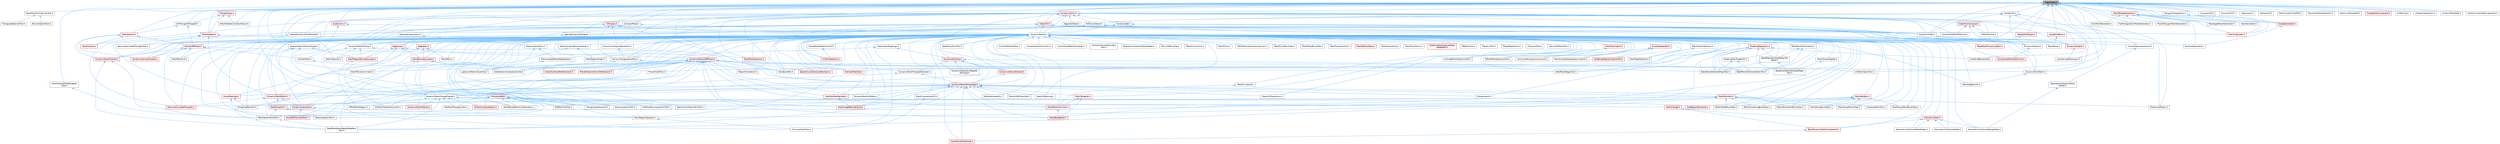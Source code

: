 digraph "IndexTypes.h"
{
 // INTERACTIVE_SVG=YES
 // LATEX_PDF_SIZE
  bgcolor="transparent";
  edge [fontname=Helvetica,fontsize=10,labelfontname=Helvetica,labelfontsize=10];
  node [fontname=Helvetica,fontsize=10,shape=box,height=0.2,width=0.4];
  Node1 [id="Node000001",label="IndexTypes.h",height=0.2,width=0.4,color="gray40", fillcolor="grey60", style="filled", fontcolor="black",tooltip=" "];
  Node1 -> Node2 [id="edge1_Node000001_Node000002",dir="back",color="steelblue1",style="solid",tooltip=" "];
  Node2 [id="Node000002",label="BaseMeshFromSplinesTool.h",height=0.2,width=0.4,color="grey40", fillcolor="white", style="filled",URL="$da/d31/BaseMeshFromSplinesTool_8h.html",tooltip=" "];
  Node2 -> Node3 [id="edge2_Node000002_Node000003",dir="back",color="steelblue1",style="solid",tooltip=" "];
  Node3 [id="Node000003",label="RevolveSplineTool.h",height=0.2,width=0.4,color="grey40", fillcolor="white", style="filled",URL="$d3/d36/RevolveSplineTool_8h.html",tooltip=" "];
  Node2 -> Node4 [id="edge3_Node000002_Node000004",dir="back",color="steelblue1",style="solid",tooltip=" "];
  Node4 [id="Node000004",label="TriangulateSplinesTool.h",height=0.2,width=0.4,color="grey40", fillcolor="white", style="filled",URL="$d9/de6/TriangulateSplinesTool_8h.html",tooltip=" "];
  Node1 -> Node5 [id="edge4_Node000001_Node000005",dir="back",color="steelblue1",style="solid",tooltip=" "];
  Node5 [id="Node000005",label="ColliderMesh.h",height=0.2,width=0.4,color="grey40", fillcolor="white", style="filled",URL="$d8/d3c/ColliderMesh_8h.html",tooltip=" "];
  Node5 -> Node6 [id="edge5_Node000005_Node000006",dir="back",color="steelblue1",style="solid",tooltip=" "];
  Node6 [id="Node000006",label="SceneGeometrySpatialCache.h",height=0.2,width=0.4,color="grey40", fillcolor="white", style="filled",URL="$d6/d6f/SceneGeometrySpatialCache_8h.html",tooltip=" "];
  Node1 -> Node7 [id="edge6_Node000001_Node000007",dir="back",color="steelblue1",style="solid",tooltip=" "];
  Node7 [id="Node000007",label="ColorChannelFilterProperty\lType.h",height=0.2,width=0.4,color="grey40", fillcolor="white", style="filled",URL="$d6/d11/ColorChannelFilterPropertyType_8h.html",tooltip=" "];
  Node7 -> Node8 [id="edge7_Node000007_Node000008",dir="back",color="steelblue1",style="solid",tooltip=" "];
  Node8 [id="Node000008",label="MeshVertexPaintTool.h",height=0.2,width=0.4,color="grey40", fillcolor="white", style="filled",URL="$db/d74/MeshVertexPaintTool_8h.html",tooltip=" "];
  Node8 -> Node9 [id="edge8_Node000008_Node000009",dir="back",color="steelblue1",style="solid",tooltip=" "];
  Node9 [id="Node000009",label="DataflowEditorWeightMapPaint\lTool.h",height=0.2,width=0.4,color="grey40", fillcolor="white", style="filled",URL="$db/d46/DataflowEditorWeightMapPaintTool_8h.html",tooltip=" "];
  Node1 -> Node10 [id="edge9_Node000001_Node000010",dir="back",color="steelblue1",style="solid",tooltip=" "];
  Node10 [id="Node000010",label="CompactMaps.h",height=0.2,width=0.4,color="grey40", fillcolor="white", style="filled",URL="$d8/d73/CompactMaps_8h.html",tooltip=" "];
  Node10 -> Node11 [id="edge10_Node000010_Node000011",dir="back",color="steelblue1",style="solid",tooltip=" "];
  Node11 [id="Node000011",label="DynamicMesh3.h",height=0.2,width=0.4,color="grey40", fillcolor="white", style="filled",URL="$d5/d34/DynamicMesh3_8h.html",tooltip=" "];
  Node11 -> Node12 [id="edge11_Node000011_Node000012",dir="back",color="steelblue1",style="solid",tooltip=" "];
  Node12 [id="Node000012",label="BakeMeshAttributeMapsTool.h",height=0.2,width=0.4,color="grey40", fillcolor="white", style="filled",URL="$d8/d14/BakeMeshAttributeMapsTool_8h.html",tooltip=" "];
  Node11 -> Node13 [id="edge12_Node000011_Node000013",dir="back",color="steelblue1",style="solid",tooltip=" "];
  Node13 [id="Node000013",label="BakeMeshAttributeMapsTool\lBase.h",height=0.2,width=0.4,color="grey40", fillcolor="white", style="filled",URL="$dc/d68/BakeMeshAttributeMapsToolBase_8h.html",tooltip=" "];
  Node13 -> Node12 [id="edge13_Node000013_Node000012",dir="back",color="steelblue1",style="solid",tooltip=" "];
  Node13 -> Node14 [id="edge14_Node000013_Node000014",dir="back",color="steelblue1",style="solid",tooltip=" "];
  Node14 [id="Node000014",label="BakeMultiMeshAttributeMaps\lTool.h",height=0.2,width=0.4,color="grey40", fillcolor="white", style="filled",URL="$d7/d65/BakeMultiMeshAttributeMapsTool_8h.html",tooltip=" "];
  Node11 -> Node15 [id="edge15_Node000011_Node000015",dir="back",color="steelblue1",style="solid",tooltip=" "];
  Node15 [id="Node000015",label="BakeMeshAttributeTool.h",height=0.2,width=0.4,color="grey40", fillcolor="white", style="filled",URL="$d0/d82/BakeMeshAttributeTool_8h.html",tooltip=" "];
  Node15 -> Node13 [id="edge16_Node000015_Node000013",dir="back",color="steelblue1",style="solid",tooltip=" "];
  Node15 -> Node16 [id="edge17_Node000015_Node000016",dir="back",color="steelblue1",style="solid",tooltip=" "];
  Node16 [id="Node000016",label="BakeMeshAttributeVertexTool.h",height=0.2,width=0.4,color="grey40", fillcolor="white", style="filled",URL="$d6/d76/BakeMeshAttributeVertexTool_8h.html",tooltip=" "];
  Node11 -> Node16 [id="edge18_Node000011_Node000016",dir="back",color="steelblue1",style="solid",tooltip=" "];
  Node11 -> Node14 [id="edge19_Node000011_Node000014",dir="back",color="steelblue1",style="solid",tooltip=" "];
  Node11 -> Node17 [id="edge20_Node000011_Node000017",dir="back",color="steelblue1",style="solid",tooltip=" "];
  Node17 [id="Node000017",label="BakeTransformTool.h",height=0.2,width=0.4,color="grey40", fillcolor="white", style="filled",URL="$dc/d39/BakeTransformTool_8h.html",tooltip=" "];
  Node11 -> Node18 [id="edge21_Node000011_Node000018",dir="back",color="steelblue1",style="solid",tooltip=" "];
  Node18 [id="Node000018",label="BaseDynamicMeshComponent.h",height=0.2,width=0.4,color="red", fillcolor="#FFF0F0", style="filled",URL="$d3/df4/BaseDynamicMeshComponent_8h.html",tooltip=" "];
  Node18 -> Node31 [id="edge22_Node000018_Node000031",dir="back",color="steelblue1",style="solid",tooltip=" "];
  Node31 [id="Node000031",label="MeshRenderBufferSet.h",height=0.2,width=0.4,color="red", fillcolor="#FFF0F0", style="filled",URL="$de/dc2/MeshRenderBufferSet_8h.html",tooltip=" "];
  Node11 -> Node53 [id="edge23_Node000011_Node000053",dir="back",color="steelblue1",style="solid",tooltip=" "];
  Node53 [id="Node000053",label="BaseMeshProcessingTool.h",height=0.2,width=0.4,color="red", fillcolor="#FFF0F0", style="filled",URL="$d4/d77/BaseMeshProcessingTool_8h.html",tooltip=" "];
  Node11 -> Node97 [id="edge24_Node000011_Node000097",dir="back",color="steelblue1",style="solid",tooltip=" "];
  Node97 [id="Node000097",label="CollectSurfacePathMechanic.h",height=0.2,width=0.4,color="red", fillcolor="#FFF0F0", style="filled",URL="$d5/dd0/CollectSurfacePathMechanic_8h.html",tooltip=" "];
  Node11 -> Node98 [id="edge25_Node000011_Node000098",dir="back",color="steelblue1",style="solid",tooltip=" "];
  Node98 [id="Node000098",label="CollisionGeometryConversion.h",height=0.2,width=0.4,color="grey40", fillcolor="white", style="filled",URL="$df/d0d/CollisionGeometryConversion_8h.html",tooltip=" "];
  Node11 -> Node50 [id="edge26_Node000011_Node000050",dir="back",color="steelblue1",style="solid",tooltip=" "];
  Node50 [id="Node000050",label="CombineMeshesTool.h",height=0.2,width=0.4,color="grey40", fillcolor="white", style="filled",URL="$dd/da3/CombineMeshesTool_8h.html",tooltip=" "];
  Node11 -> Node99 [id="edge27_Node000011_Node000099",dir="back",color="steelblue1",style="solid",tooltip=" "];
  Node99 [id="Node000099",label="ComponentCollisionUtil.h",height=0.2,width=0.4,color="grey40", fillcolor="white", style="filled",URL="$d9/d1c/ComponentCollisionUtil_8h.html",tooltip=" "];
  Node11 -> Node100 [id="edge28_Node000011_Node000100",dir="back",color="steelblue1",style="solid",tooltip=" "];
  Node100 [id="Node000100",label="ConstrainedMeshDeformer.h",height=0.2,width=0.4,color="red", fillcolor="#FFF0F0", style="filled",URL="$df/ddf/ConstrainedMeshDeformer_8h.html",tooltip=" "];
  Node11 -> Node103 [id="edge29_Node000011_Node000103",dir="back",color="steelblue1",style="solid",tooltip=" "];
  Node103 [id="Node000103",label="ConstrainedMeshSmoother.h",height=0.2,width=0.4,color="grey40", fillcolor="white", style="filled",URL="$d7/d9e/ConstrainedMeshSmoother_8h.html",tooltip=" "];
  Node11 -> Node104 [id="edge30_Node000011_Node000104",dir="back",color="steelblue1",style="solid",tooltip=" "];
  Node104 [id="Node000104",label="ConvexDecomposition3.h",height=0.2,width=0.4,color="grey40", fillcolor="white", style="filled",URL="$d4/d2b/ConvexDecomposition3_8h.html",tooltip=" "];
  Node104 -> Node105 [id="edge31_Node000104_Node000105",dir="back",color="steelblue1",style="solid",tooltip=" "];
  Node105 [id="Node000105",label="GeometryCollectionUtility\lNodes.h",height=0.2,width=0.4,color="grey40", fillcolor="white", style="filled",URL="$d7/da4/GeometryCollectionUtilityNodes_8h.html",tooltip=" "];
  Node105 -> Node106 [id="edge32_Node000105_Node000106",dir="back",color="steelblue1",style="solid",tooltip=" "];
  Node106 [id="Node000106",label="GeometryCollectionDebugNodes.h",height=0.2,width=0.4,color="grey40", fillcolor="white", style="filled",URL="$dd/d38/GeometryCollectionDebugNodes_8h.html",tooltip=" "];
  Node11 -> Node56 [id="edge33_Node000011_Node000056",dir="back",color="steelblue1",style="solid",tooltip=" "];
  Node56 [id="Node000056",label="DisplaceMeshTool.h",height=0.2,width=0.4,color="grey40", fillcolor="white", style="filled",URL="$da/d28/DisplaceMeshTool_8h.html",tooltip=" "];
  Node11 -> Node107 [id="edge34_Node000011_Node000107",dir="back",color="steelblue1",style="solid",tooltip=" "];
  Node107 [id="Node000107",label="DynamicAttribute.h",height=0.2,width=0.4,color="red", fillcolor="#FFF0F0", style="filled",URL="$d8/db1/DynamicAttribute_8h.html",tooltip=" "];
  Node107 -> Node109 [id="edge35_Node000107_Node000109",dir="back",color="steelblue1",style="solid",tooltip=" "];
  Node109 [id="Node000109",label="DynamicMeshAttributeSet.h",height=0.2,width=0.4,color="red", fillcolor="#FFF0F0", style="filled",URL="$d1/d88/DynamicMeshAttributeSet_8h.html",tooltip=" "];
  Node109 -> Node9 [id="edge36_Node000109_Node000009",dir="back",color="steelblue1",style="solid",tooltip=" "];
  Node109 -> Node110 [id="edge37_Node000109_Node000110",dir="back",color="steelblue1",style="solid",tooltip=" "];
  Node110 [id="Node000110",label="DynamicMeshChangeTracker.h",height=0.2,width=0.4,color="grey40", fillcolor="white", style="filled",URL="$dd/df0/DynamicMeshChangeTracker_8h.html",tooltip=" "];
  Node110 -> Node9 [id="edge38_Node000110_Node000009",dir="back",color="steelblue1",style="solid",tooltip=" "];
  Node110 -> Node27 [id="edge39_Node000110_Node000027",dir="back",color="steelblue1",style="solid",tooltip=" "];
  Node27 [id="Node000027",label="DynamicMeshSelector.h",height=0.2,width=0.4,color="red", fillcolor="#FFF0F0", style="filled",URL="$dc/d01/DynamicMeshSelector_8h.html",tooltip=" "];
  Node110 -> Node111 [id="edge40_Node000110_Node000111",dir="back",color="steelblue1",style="solid",tooltip=" "];
  Node111 [id="Node000111",label="EditMeshPolygonsTool.h",height=0.2,width=0.4,color="grey40", fillcolor="white", style="filled",URL="$d5/d72/EditMeshPolygonsTool_8h.html",tooltip=" "];
  Node110 -> Node112 [id="edge41_Node000110_Node000112",dir="back",color="steelblue1",style="solid",tooltip=" "];
  Node112 [id="Node000112",label="MeshChange.h",height=0.2,width=0.4,color="red", fillcolor="#FFF0F0", style="filled",URL="$de/d27/MeshChange_8h.html",tooltip=" "];
  Node112 -> Node18 [id="edge42_Node000112_Node000018",dir="back",color="steelblue1",style="solid",tooltip=" "];
  Node112 -> Node115 [id="edge43_Node000112_Node000115",dir="back",color="steelblue1",style="solid",tooltip=" "];
  Node115 [id="Node000115",label="UDynamicMesh.h",height=0.2,width=0.4,color="red", fillcolor="#FFF0F0", style="filled",URL="$d3/dcc/UDynamicMesh_8h.html",tooltip=" "];
  Node115 -> Node18 [id="edge44_Node000115_Node000018",dir="back",color="steelblue1",style="solid",tooltip=" "];
  Node115 -> Node106 [id="edge45_Node000115_Node000106",dir="back",color="steelblue1",style="solid",tooltip=" "];
  Node115 -> Node118 [id="edge46_Node000115_Node000118",dir="back",color="steelblue1",style="solid",tooltip=" "];
  Node118 [id="Node000118",label="GeometryCollectionMakeNodes.h",height=0.2,width=0.4,color="grey40", fillcolor="white", style="filled",URL="$d6/d20/GeometryCollectionMakeNodes_8h.html",tooltip=" "];
  Node115 -> Node119 [id="edge47_Node000115_Node000119",dir="back",color="steelblue1",style="solid",tooltip=" "];
  Node119 [id="Node000119",label="GeometryCollectionNodes.h",height=0.2,width=0.4,color="grey40", fillcolor="white", style="filled",URL="$d6/d73/GeometryCollectionNodes_8h.html",tooltip=" "];
  Node110 -> Node120 [id="edge48_Node000110_Node000120",dir="back",color="steelblue1",style="solid",tooltip=" "];
  Node120 [id="Node000120",label="OffsetMeshRegion.h",height=0.2,width=0.4,color="grey40", fillcolor="white", style="filled",URL="$d5/d82/OffsetMeshRegion_8h.html",tooltip=" "];
  Node110 -> Node121 [id="edge49_Node000110_Node000121",dir="back",color="steelblue1",style="solid",tooltip=" "];
  Node121 [id="Node000121",label="SubRegionRemesher.h",height=0.2,width=0.4,color="red", fillcolor="#FFF0F0", style="filled",URL="$d9/d7c/SubRegionRemesher_8h.html",tooltip=" "];
  Node110 -> Node122 [id="edge50_Node000110_Node000122",dir="back",color="steelblue1",style="solid",tooltip=" "];
  Node122 [id="Node000122",label="UVToolContextObjects.h",height=0.2,width=0.4,color="red", fillcolor="#FFF0F0", style="filled",URL="$d1/d13/UVToolContextObjects_8h.html",tooltip=" "];
  Node109 -> Node124 [id="edge51_Node000109_Node000124",dir="back",color="steelblue1",style="solid",tooltip=" "];
  Node124 [id="Node000124",label="DynamicMeshEditor.h",height=0.2,width=0.4,color="red", fillcolor="#FFF0F0", style="filled",URL="$d2/db3/DynamicMeshEditor_8h.html",tooltip=" "];
  Node124 -> Node125 [id="edge52_Node000124_Node000125",dir="back",color="steelblue1",style="solid",tooltip=" "];
  Node125 [id="Node000125",label="DynamicSubmesh3.h",height=0.2,width=0.4,color="red", fillcolor="#FFF0F0", style="filled",URL="$df/d5e/DynamicSubmesh3_8h.html",tooltip=" "];
  Node125 -> Node126 [id="edge53_Node000125_Node000126",dir="back",color="steelblue1",style="solid",tooltip=" "];
  Node126 [id="Node000126",label="MeshRegionOperator.h",height=0.2,width=0.4,color="grey40", fillcolor="white", style="filled",URL="$db/d2c/MeshRegionOperator_8h.html",tooltip=" "];
  Node126 -> Node127 [id="edge54_Node000126_Node000127",dir="back",color="steelblue1",style="solid",tooltip=" "];
  Node127 [id="Node000127",label="MinimalHoleFiller.h",height=0.2,width=0.4,color="grey40", fillcolor="white", style="filled",URL="$dc/d8e/MinimalHoleFiller_8h.html",tooltip=" "];
  Node125 -> Node74 [id="edge55_Node000125_Node000074",dir="back",color="steelblue1",style="solid",tooltip=" "];
  Node74 [id="Node000074",label="PolyEditPreviewMesh.h",height=0.2,width=0.4,color="red", fillcolor="#FFF0F0", style="filled",URL="$d2/de8/PolyEditPreviewMesh_8h.html",tooltip=" "];
  Node124 -> Node131 [id="edge56_Node000124_Node000131",dir="back",color="steelblue1",style="solid",tooltip=" "];
  Node131 [id="Node000131",label="FaceGroupUtil.h",height=0.2,width=0.4,color="red", fillcolor="#FFF0F0", style="filled",URL="$d6/d29/FaceGroupUtil_8h.html",tooltip=" "];
  Node131 -> Node42 [id="edge57_Node000131_Node000042",dir="back",color="steelblue1",style="solid",tooltip=" "];
  Node42 [id="Node000042",label="MeshInspectorTool.h",height=0.2,width=0.4,color="grey40", fillcolor="white", style="filled",URL="$de/da1/MeshInspectorTool_8h.html",tooltip=" "];
  Node131 -> Node126 [id="edge58_Node000131_Node000126",dir="back",color="steelblue1",style="solid",tooltip=" "];
  Node131 -> Node8 [id="edge59_Node000131_Node000008",dir="back",color="steelblue1",style="solid",tooltip=" "];
  Node124 -> Node135 [id="edge60_Node000124_Node000135",dir="back",color="steelblue1",style="solid",tooltip=" "];
  Node135 [id="Node000135",label="RemoveOccludedTriangles.h",height=0.2,width=0.4,color="red", fillcolor="#FFF0F0", style="filled",URL="$dc/d7b/RemoveOccludedTriangles_8h.html",tooltip=" "];
  Node109 -> Node137 [id="edge61_Node000109_Node000137",dir="back",color="steelblue1",style="solid",tooltip=" "];
  Node137 [id="Node000137",label="DynamicMeshUVEditor.h",height=0.2,width=0.4,color="grey40", fillcolor="white", style="filled",URL="$d9/d1e/DynamicMeshUVEditor_8h.html",tooltip=" "];
  Node109 -> Node139 [id="edge62_Node000109_Node000139",dir="back",color="steelblue1",style="solid",tooltip=" "];
  Node139 [id="Node000139",label="GroupTopology.h",height=0.2,width=0.4,color="red", fillcolor="#FFF0F0", style="filled",URL="$d3/d84/GroupTopology_8h.html",tooltip=" "];
  Node139 -> Node9 [id="edge63_Node000139_Node000009",dir="back",color="steelblue1",style="solid",tooltip=" "];
  Node139 -> Node148 [id="edge64_Node000139_Node000148",dir="back",color="steelblue1",style="solid",tooltip=" "];
  Node148 [id="Node000148",label="PolygroupRemesh.h",height=0.2,width=0.4,color="grey40", fillcolor="white", style="filled",URL="$d7/df6/PolygroupRemesh_8h.html",tooltip=" "];
  Node109 -> Node149 [id="edge65_Node000109_Node000149",dir="back",color="steelblue1",style="solid",tooltip=" "];
  Node149 [id="Node000149",label="MeshAttributeUtil.h",height=0.2,width=0.4,color="grey40", fillcolor="white", style="filled",URL="$d6/db6/MeshAttributeUtil_8h.html",tooltip=" "];
  Node109 -> Node150 [id="edge66_Node000109_Node000150",dir="back",color="steelblue1",style="solid",tooltip=" "];
  Node150 [id="Node000150",label="MeshBakerCommon.h",height=0.2,width=0.4,color="red", fillcolor="#FFF0F0", style="filled",URL="$d9/d92/MeshBakerCommon_8h.html",tooltip=" "];
  Node150 -> Node151 [id="edge67_Node000150_Node000151",dir="back",color="steelblue1",style="solid",tooltip=" "];
  Node151 [id="Node000151",label="MeshBaseBaker.h",height=0.2,width=0.4,color="red", fillcolor="#FFF0F0", style="filled",URL="$d7/ddc/MeshBaseBaker_8h.html",tooltip=" "];
  Node109 -> Node151 [id="edge68_Node000109_Node000151",dir="back",color="steelblue1",style="solid",tooltip=" "];
  Node109 -> Node160 [id="edge69_Node000109_Node000160",dir="back",color="steelblue1",style="solid",tooltip=" "];
  Node160 [id="Node000160",label="MeshConstraintsUtil.h",height=0.2,width=0.4,color="grey40", fillcolor="white", style="filled",URL="$d6/d05/MeshConstraintsUtil_8h.html",tooltip=" "];
  Node160 -> Node127 [id="edge70_Node000160_Node000127",dir="back",color="steelblue1",style="solid",tooltip=" "];
  Node109 -> Node163 [id="edge71_Node000109_Node000163",dir="back",color="steelblue1",style="solid",tooltip=" "];
  Node163 [id="Node000163",label="MeshImageBakingCache.h",height=0.2,width=0.4,color="red", fillcolor="#FFF0F0", style="filled",URL="$dd/d09/MeshImageBakingCache_8h.html",tooltip=" "];
  Node109 -> Node171 [id="edge72_Node000109_Node000171",dir="back",color="steelblue1",style="solid",tooltip=" "];
  Node171 [id="Node000171",label="MeshNormals.h",height=0.2,width=0.4,color="red", fillcolor="#FFF0F0", style="filled",URL="$d2/d57/MeshNormals_8h.html",tooltip=" "];
  Node171 -> Node9 [id="edge73_Node000171_Node000009",dir="back",color="steelblue1",style="solid",tooltip=" "];
  Node171 -> Node56 [id="edge74_Node000171_Node000056",dir="back",color="steelblue1",style="solid",tooltip=" "];
  Node171 -> Node173 [id="edge75_Node000171_Node000173",dir="back",color="steelblue1",style="solid",tooltip=" "];
  Node173 [id="Node000173",label="MeshInflateBrushOps.h",height=0.2,width=0.4,color="grey40", fillcolor="white", style="filled",URL="$d7/d16/MeshInflateBrushOps_8h.html",tooltip=" "];
  Node171 -> Node174 [id="edge76_Node000171_Node000174",dir="back",color="steelblue1",style="solid",tooltip=" "];
  Node174 [id="Node000174",label="MeshLocalParam.h",height=0.2,width=0.4,color="grey40", fillcolor="white", style="filled",URL="$dd/d00/MeshLocalParam_8h.html",tooltip=" "];
  Node171 -> Node175 [id="edge77_Node000171_Node000175",dir="back",color="steelblue1",style="solid",tooltip=" "];
  Node175 [id="Node000175",label="MeshMoveBrushOps.h",height=0.2,width=0.4,color="grey40", fillcolor="white", style="filled",URL="$dd/dcb/MeshMoveBrushOps_8h.html",tooltip=" "];
  Node171 -> Node126 [id="edge78_Node000171_Node000126",dir="back",color="steelblue1",style="solid",tooltip=" "];
  Node171 -> Node176 [id="edge79_Node000171_Node000176",dir="back",color="steelblue1",style="solid",tooltip=" "];
  Node176 [id="Node000176",label="MeshSculptBrushOps.h",height=0.2,width=0.4,color="grey40", fillcolor="white", style="filled",URL="$d1/dc9/MeshSculptBrushOps_8h.html",tooltip=" "];
  Node171 -> Node178 [id="edge80_Node000171_Node000178",dir="back",color="steelblue1",style="solid",tooltip=" "];
  Node178 [id="Node000178",label="MeshSmoothingBrushOps.h",height=0.2,width=0.4,color="grey40", fillcolor="white", style="filled",URL="$dd/d1d/MeshSmoothingBrushOps_8h.html",tooltip=" "];
  Node171 -> Node8 [id="edge81_Node000171_Node000008",dir="back",color="steelblue1",style="solid",tooltip=" "];
  Node171 -> Node148 [id="edge82_Node000171_Node000148",dir="back",color="steelblue1",style="solid",tooltip=" "];
  Node171 -> Node135 [id="edge83_Node000171_Node000135",dir="back",color="steelblue1",style="solid",tooltip=" "];
  Node109 -> Node31 [id="edge84_Node000109_Node000031",dir="back",color="steelblue1",style="solid",tooltip=" "];
  Node109 -> Node180 [id="edge85_Node000109_Node000180",dir="back",color="steelblue1",style="solid",tooltip=" "];
  Node180 [id="Node000180",label="MeshSurfaceSampler.h",height=0.2,width=0.4,color="red", fillcolor="#FFF0F0", style="filled",URL="$de/d0c/MeshSurfaceSampler_8h.html",tooltip=" "];
  Node180 -> Node163 [id="edge86_Node000180_Node000163",dir="back",color="steelblue1",style="solid",tooltip=" "];
  Node109 -> Node186 [id="edge87_Node000109_Node000186",dir="back",color="steelblue1",style="solid",tooltip=" "];
  Node186 [id="Node000186",label="MeshTangents.h",height=0.2,width=0.4,color="red", fillcolor="#FFF0F0", style="filled",URL="$d3/d56/MeshTangents_8h.html",tooltip=" "];
  Node186 -> Node150 [id="edge88_Node000186_Node000150",dir="back",color="steelblue1",style="solid",tooltip=" "];
  Node186 -> Node151 [id="edge89_Node000186_Node000151",dir="back",color="steelblue1",style="solid",tooltip=" "];
  Node109 -> Node187 [id="edge90_Node000109_Node000187",dir="back",color="steelblue1",style="solid",tooltip=" "];
  Node187 [id="Node000187",label="MeshUDIMClassifier.h",height=0.2,width=0.4,color="grey40", fillcolor="white", style="filled",URL="$da/daf/MeshUDIMClassifier_8h.html",tooltip=" "];
  Node109 -> Node188 [id="edge91_Node000109_Node000188",dir="back",color="steelblue1",style="solid",tooltip=" "];
  Node188 [id="Node000188",label="MeshUVPacking.h",height=0.2,width=0.4,color="grey40", fillcolor="white", style="filled",URL="$d5/d78/MeshUVPacking_8h.html",tooltip=" "];
  Node109 -> Node189 [id="edge92_Node000109_Node000189",dir="back",color="steelblue1",style="solid",tooltip=" "];
  Node189 [id="Node000189",label="MeshUVTransforms.h",height=0.2,width=0.4,color="grey40", fillcolor="white", style="filled",URL="$dc/db6/MeshUVTransforms_8h.html",tooltip=" "];
  Node109 -> Node190 [id="edge93_Node000109_Node000190",dir="back",color="steelblue1",style="solid",tooltip=" "];
  Node190 [id="Node000190",label="MeshVertexPaintBrushOps.h",height=0.2,width=0.4,color="grey40", fillcolor="white", style="filled",URL="$df/d5b/MeshVertexPaintBrushOps_8h.html",tooltip=" "];
  Node109 -> Node191 [id="edge94_Node000109_Node000191",dir="back",color="steelblue1",style="solid",tooltip=" "];
  Node191 [id="Node000191",label="PatchBasedMeshUVGenerator.h",height=0.2,width=0.4,color="grey40", fillcolor="white", style="filled",URL="$df/df3/PatchBasedMeshUVGenerator_8h.html",tooltip=" "];
  Node109 -> Node193 [id="edge95_Node000109_Node000193",dir="back",color="steelblue1",style="solid",tooltip=" "];
  Node193 [id="Node000193",label="PolygroupSet.h",height=0.2,width=0.4,color="red", fillcolor="#FFF0F0", style="filled",URL="$de/dbc/PolygroupSet_8h.html",tooltip=" "];
  Node193 -> Node58 [id="edge96_Node000193_Node000058",dir="back",color="steelblue1",style="solid",tooltip=" "];
  Node58 [id="Node000058",label="EditNormalsTool.h",height=0.2,width=0.4,color="grey40", fillcolor="white", style="filled",URL="$de/d53/EditNormalsTool_8h.html",tooltip=" "];
  Node193 -> Node131 [id="edge97_Node000193_Node000131",dir="back",color="steelblue1",style="solid",tooltip=" "];
  Node193 -> Node42 [id="edge98_Node000193_Node000042",dir="back",color="steelblue1",style="solid",tooltip=" "];
  Node193 -> Node8 [id="edge99_Node000193_Node000008",dir="back",color="steelblue1",style="solid",tooltip=" "];
  Node193 -> Node191 [id="edge100_Node000193_Node000191",dir="back",color="steelblue1",style="solid",tooltip=" "];
  Node193 -> Node206 [id="edge101_Node000193_Node000206",dir="back",color="steelblue1",style="solid",tooltip=" "];
  Node206 [id="Node000206",label="PolygroupsGenerator.h",height=0.2,width=0.4,color="grey40", fillcolor="white", style="filled",URL="$d4/d71/PolygroupsGenerator_8h.html",tooltip=" "];
  Node193 -> Node64 [id="edge102_Node000193_Node000064",dir="back",color="steelblue1",style="solid",tooltip=" "];
  Node64 [id="Node000064",label="RecomputeUVsTool.h",height=0.2,width=0.4,color="grey40", fillcolor="white", style="filled",URL="$d0/d92/RecomputeUVsTool_8h.html",tooltip=" "];
  Node193 -> Node69 [id="edge103_Node000193_Node000069",dir="back",color="steelblue1",style="solid",tooltip=" "];
  Node69 [id="Node000069",label="SetCollisionGeometryTool.h",height=0.2,width=0.4,color="grey40", fillcolor="white", style="filled",URL="$d0/de6/SetCollisionGeometryTool_8h.html",tooltip=" "];
  Node193 -> Node77 [id="edge104_Node000193_Node000077",dir="back",color="steelblue1",style="solid",tooltip=" "];
  Node77 [id="Node000077",label="UVEditorRecomputeUVsTool.h",height=0.2,width=0.4,color="grey40", fillcolor="white", style="filled",URL="$d2/db8/UVEditorRecomputeUVsTool_8h.html",tooltip=" "];
  Node193 -> Node78 [id="edge105_Node000193_Node000078",dir="back",color="steelblue1",style="solid",tooltip=" "];
  Node78 [id="Node000078",label="UVEditorTexelDensityTool.h",height=0.2,width=0.4,color="grey40", fillcolor="white", style="filled",URL="$d0/d8b/UVEditorTexelDensityTool_8h.html",tooltip=" "];
  Node109 -> Node208 [id="edge106_Node000109_Node000208",dir="back",color="steelblue1",style="solid",tooltip=" "];
  Node208 [id="Node000208",label="PolygroupUtil.h",height=0.2,width=0.4,color="grey40", fillcolor="white", style="filled",URL="$df/dde/PolygroupUtil_8h.html",tooltip=" "];
  Node107 -> Node110 [id="edge107_Node000107_Node000110",dir="back",color="steelblue1",style="solid",tooltip=" "];
  Node107 -> Node214 [id="edge108_Node000107_Node000214",dir="back",color="steelblue1",style="solid",tooltip=" "];
  Node214 [id="Node000214",label="DynamicMeshTriangleAttribute.h",height=0.2,width=0.4,color="grey40", fillcolor="white", style="filled",URL="$d0/d85/DynamicMeshTriangleAttribute_8h.html",tooltip=" "];
  Node214 -> Node109 [id="edge109_Node000214_Node000109",dir="back",color="steelblue1",style="solid",tooltip=" "];
  Node214 -> Node110 [id="edge110_Node000214_Node000110",dir="back",color="steelblue1",style="solid",tooltip=" "];
  Node107 -> Node215 [id="edge111_Node000107_Node000215",dir="back",color="steelblue1",style="solid",tooltip=" "];
  Node215 [id="Node000215",label="DynamicPointSet3.h",height=0.2,width=0.4,color="grey40", fillcolor="white", style="filled",URL="$d3/d32/DynamicPointSet3_8h.html",tooltip=" "];
  Node215 -> Node216 [id="edge112_Node000215_Node000216",dir="back",color="steelblue1",style="solid",tooltip=" "];
  Node216 [id="Node000216",label="MeshAdapterUtil.h",height=0.2,width=0.4,color="grey40", fillcolor="white", style="filled",URL="$d7/d6b/MeshAdapterUtil_8h.html",tooltip=" "];
  Node107 -> Node217 [id="edge113_Node000107_Node000217",dir="back",color="steelblue1",style="solid",tooltip=" "];
  Node217 [id="Node000217",label="DynamicVertexAttribute.h",height=0.2,width=0.4,color="red", fillcolor="#FFF0F0", style="filled",URL="$d4/de7/DynamicVertexAttribute_8h.html",tooltip=" "];
  Node217 -> Node109 [id="edge114_Node000217_Node000109",dir="back",color="steelblue1",style="solid",tooltip=" "];
  Node107 -> Node218 [id="edge115_Node000107_Node000218",dir="back",color="steelblue1",style="solid",tooltip=" "];
  Node218 [id="Node000218",label="DynamicVertexSkinWeights\lAttribute.h",height=0.2,width=0.4,color="grey40", fillcolor="white", style="filled",URL="$db/d5b/DynamicVertexSkinWeightsAttribute_8h.html",tooltip=" "];
  Node11 -> Node219 [id="edge116_Node000011_Node000219",dir="back",color="steelblue1",style="solid",tooltip=" "];
  Node219 [id="Node000219",label="DynamicMeshAABBTree3.h",height=0.2,width=0.4,color="red", fillcolor="#FFF0F0", style="filled",URL="$d5/d0d/DynamicMeshAABBTree3_8h.html",tooltip=" "];
  Node219 -> Node12 [id="edge117_Node000219_Node000012",dir="back",color="steelblue1",style="solid",tooltip=" "];
  Node219 -> Node16 [id="edge118_Node000219_Node000016",dir="back",color="steelblue1",style="solid",tooltip=" "];
  Node219 -> Node97 [id="edge119_Node000219_Node000097",dir="back",color="steelblue1",style="solid",tooltip=" "];
  Node219 -> Node9 [id="edge120_Node000219_Node000009",dir="back",color="steelblue1",style="solid",tooltip=" "];
  Node219 -> Node27 [id="edge121_Node000219_Node000027",dir="back",color="steelblue1",style="solid",tooltip=" "];
  Node219 -> Node137 [id="edge122_Node000219_Node000137",dir="back",color="steelblue1",style="solid",tooltip=" "];
  Node219 -> Node111 [id="edge123_Node000219_Node000111",dir="back",color="steelblue1",style="solid",tooltip=" "];
  Node219 -> Node150 [id="edge124_Node000219_Node000150",dir="back",color="steelblue1",style="solid",tooltip=" "];
  Node219 -> Node151 [id="edge125_Node000219_Node000151",dir="back",color="steelblue1",style="solid",tooltip=" "];
  Node219 -> Node163 [id="edge126_Node000219_Node000163",dir="back",color="steelblue1",style="solid",tooltip=" "];
  Node219 -> Node42 [id="edge127_Node000219_Node000042",dir="back",color="steelblue1",style="solid",tooltip=" "];
  Node219 -> Node226 [id="edge128_Node000219_Node000226",dir="back",color="steelblue1",style="solid",tooltip=" "];
  Node226 [id="Node000226",label="MeshPlanarSymmetry.h",height=0.2,width=0.4,color="grey40", fillcolor="white", style="filled",URL="$d7/d1d/MeshPlanarSymmetry_8h.html",tooltip=" "];
  Node219 -> Node180 [id="edge129_Node000219_Node000180",dir="back",color="steelblue1",style="solid",tooltip=" "];
  Node219 -> Node8 [id="edge130_Node000219_Node000008",dir="back",color="steelblue1",style="solid",tooltip=" "];
  Node219 -> Node227 [id="edge131_Node000219_Node000227",dir="back",color="steelblue1",style="solid",tooltip=" "];
  Node227 [id="Node000227",label="PlaneDistanceFromHitMechanic.h",height=0.2,width=0.4,color="red", fillcolor="#FFF0F0", style="filled",URL="$dc/dea/PlaneDistanceFromHitMechanic_8h.html",tooltip=" "];
  Node219 -> Node74 [id="edge132_Node000219_Node000074",dir="back",color="steelblue1",style="solid",tooltip=" "];
  Node219 -> Node233 [id="edge133_Node000219_Node000233",dir="back",color="steelblue1",style="solid",tooltip=" "];
  Node233 [id="Node000233",label="RemeshMeshOp.h",height=0.2,width=0.4,color="red", fillcolor="#FFF0F0", style="filled",URL="$d5/d2c/RemeshMeshOp_8h.html",tooltip=" "];
  Node219 -> Node234 [id="edge134_Node000219_Node000234",dir="back",color="steelblue1",style="solid",tooltip=" "];
  Node234 [id="Node000234",label="RepairOrientation.h",height=0.2,width=0.4,color="grey40", fillcolor="white", style="filled",URL="$dc/d47/RepairOrientation_8h.html",tooltip=" "];
  Node219 -> Node6 [id="edge135_Node000219_Node000006",dir="back",color="steelblue1",style="solid",tooltip=" "];
  Node219 -> Node235 [id="edge136_Node000219_Node000235",dir="back",color="steelblue1",style="solid",tooltip=" "];
  Node235 [id="Node000235",label="SpatialCurveDistanceMechanic.h",height=0.2,width=0.4,color="red", fillcolor="#FFF0F0", style="filled",URL="$d3/d29/SpatialCurveDistanceMechanic_8h.html",tooltip=" "];
  Node219 -> Node88 [id="edge137_Node000219_Node000088",dir="back",color="steelblue1",style="solid",tooltip=" "];
  Node88 [id="Node000088",label="UVEditorSeamTool.h",height=0.2,width=0.4,color="grey40", fillcolor="white", style="filled",URL="$d1/dab/UVEditorSeamTool_8h.html",tooltip=" "];
  Node219 -> Node78 [id="edge138_Node000219_Node000078",dir="back",color="steelblue1",style="solid",tooltip=" "];
  Node219 -> Node122 [id="edge139_Node000219_Node000122",dir="back",color="steelblue1",style="solid",tooltip=" "];
  Node219 -> Node73 [id="edge140_Node000219_Node000073",dir="back",color="steelblue1",style="solid",tooltip=" "];
  Node73 [id="Node000073",label="WeldMeshEdgesTool.h",height=0.2,width=0.4,color="grey40", fillcolor="white", style="filled",URL="$d5/d6e/WeldMeshEdgesTool_8h.html",tooltip=" "];
  Node11 -> Node110 [id="edge141_Node000011_Node000110",dir="back",color="steelblue1",style="solid",tooltip=" "];
  Node11 -> Node124 [id="edge142_Node000011_Node000124",dir="back",color="steelblue1",style="solid",tooltip=" "];
  Node11 -> Node236 [id="edge143_Node000011_Node000236",dir="back",color="steelblue1",style="solid",tooltip=" "];
  Node236 [id="Node000236",label="DynamicMeshOctree3.h",height=0.2,width=0.4,color="red", fillcolor="#FFF0F0", style="filled",URL="$d8/d9f/DynamicMeshOctree3_8h.html",tooltip=" "];
  Node236 -> Node9 [id="edge144_Node000236_Node000009",dir="back",color="steelblue1",style="solid",tooltip=" "];
  Node236 -> Node8 [id="edge145_Node000236_Node000008",dir="back",color="steelblue1",style="solid",tooltip=" "];
  Node11 -> Node237 [id="edge146_Node000011_Node000237",dir="back",color="steelblue1",style="solid",tooltip=" "];
  Node237 [id="Node000237",label="DynamicMeshOverlay.h",height=0.2,width=0.4,color="grey40", fillcolor="white", style="filled",URL="$de/d26/DynamicMeshOverlay_8h.html",tooltip=" "];
  Node237 -> Node109 [id="edge147_Node000237_Node000109",dir="back",color="steelblue1",style="solid",tooltip=" "];
  Node237 -> Node110 [id="edge148_Node000237_Node000110",dir="back",color="steelblue1",style="solid",tooltip=" "];
  Node237 -> Node238 [id="edge149_Node000237_Node000238",dir="back",color="steelblue1",style="solid",tooltip=" "];
  Node238 [id="Node000238",label="MeshIndexUtil.h",height=0.2,width=0.4,color="grey40", fillcolor="white", style="filled",URL="$db/d70/MeshIndexUtil_8h.html",tooltip=" "];
  Node237 -> Node239 [id="edge150_Node000237_Node000239",dir="back",color="steelblue1",style="solid",tooltip=" "];
  Node239 [id="Node000239",label="MeshRegionBoundaryLoops.h",height=0.2,width=0.4,color="red", fillcolor="#FFF0F0", style="filled",URL="$d0/d20/MeshRegionBoundaryLoops_8h.html",tooltip=" "];
  Node239 -> Node120 [id="edge151_Node000239_Node000120",dir="back",color="steelblue1",style="solid",tooltip=" "];
  Node11 -> Node214 [id="edge152_Node000011_Node000214",dir="back",color="steelblue1",style="solid",tooltip=" "];
  Node11 -> Node137 [id="edge153_Node000011_Node000137",dir="back",color="steelblue1",style="solid",tooltip=" "];
  Node11 -> Node125 [id="edge154_Node000011_Node000125",dir="back",color="steelblue1",style="solid",tooltip=" "];
  Node11 -> Node217 [id="edge155_Node000011_Node000217",dir="back",color="steelblue1",style="solid",tooltip=" "];
  Node11 -> Node218 [id="edge156_Node000011_Node000218",dir="back",color="steelblue1",style="solid",tooltip=" "];
  Node11 -> Node243 [id="edge157_Node000011_Node000243",dir="back",color="steelblue1",style="solid",tooltip=" "];
  Node243 [id="Node000243",label="DynamicVerticesOctree3.h",height=0.2,width=0.4,color="red", fillcolor="#FFF0F0", style="filled",URL="$df/d7e/DynamicVerticesOctree3_8h.html",tooltip=" "];
  Node11 -> Node244 [id="edge158_Node000011_Node000244",dir="back",color="steelblue1",style="solid",tooltip=" "];
  Node244 [id="Node000244",label="EdgeLoop.h",height=0.2,width=0.4,color="red", fillcolor="#FFF0F0", style="filled",URL="$d7/df0/EdgeLoop_8h.html",tooltip=" "];
  Node244 -> Node124 [id="edge159_Node000244_Node000124",dir="back",color="steelblue1",style="solid",tooltip=" "];
  Node244 -> Node245 [id="edge160_Node000244_Node000245",dir="back",color="steelblue1",style="solid",tooltip=" "];
  Node245 [id="Node000245",label="MeshBoundaryLoops.h",height=0.2,width=0.4,color="red", fillcolor="#FFF0F0", style="filled",URL="$d2/d9c/MeshBoundaryLoops_8h.html",tooltip=" "];
  Node245 -> Node127 [id="edge161_Node000245_Node000127",dir="back",color="steelblue1",style="solid",tooltip=" "];
  Node245 -> Node248 [id="edge162_Node000245_Node000248",dir="back",color="steelblue1",style="solid",tooltip=" "];
  Node248 [id="Node000248",label="PlanarHoleFiller.h",height=0.2,width=0.4,color="grey40", fillcolor="white", style="filled",URL="$df/d0f/PlanarHoleFiller_8h.html",tooltip=" "];
  Node245 -> Node148 [id="edge163_Node000245_Node000148",dir="back",color="steelblue1",style="solid",tooltip=" "];
  Node244 -> Node249 [id="edge164_Node000244_Node000249",dir="back",color="steelblue1",style="solid",tooltip=" "];
  Node249 [id="Node000249",label="MeshFaceSelection.h",height=0.2,width=0.4,color="red", fillcolor="#FFF0F0", style="filled",URL="$de/de2/MeshFaceSelection_8h.html",tooltip=" "];
  Node244 -> Node239 [id="edge165_Node000244_Node000239",dir="back",color="steelblue1",style="solid",tooltip=" "];
  Node11 -> Node251 [id="edge166_Node000011_Node000251",dir="back",color="steelblue1",style="solid",tooltip=" "];
  Node251 [id="Node000251",label="EdgeSpan.h",height=0.2,width=0.4,color="red", fillcolor="#FFF0F0", style="filled",URL="$d5/d02/EdgeSpan_8h.html",tooltip=" "];
  Node251 -> Node139 [id="edge167_Node000251_Node000139",dir="back",color="steelblue1",style="solid",tooltip=" "];
  Node251 -> Node245 [id="edge168_Node000251_Node000245",dir="back",color="steelblue1",style="solid",tooltip=" "];
  Node251 -> Node253 [id="edge169_Node000251_Node000253",dir="back",color="steelblue1",style="solid",tooltip=" "];
  Node253 [id="Node000253",label="MeshPaths.h",height=0.2,width=0.4,color="grey40", fillcolor="white", style="filled",URL="$d4/d5f/MeshPaths_8h.html",tooltip=" "];
  Node11 -> Node58 [id="edge170_Node000011_Node000058",dir="back",color="steelblue1",style="solid",tooltip=" "];
  Node11 -> Node255 [id="edge171_Node000011_Node000255",dir="back",color="steelblue1",style="solid",tooltip=" "];
  Node255 [id="Node000255",label="ExtractCollisionGeometry\lTool.h",height=0.2,width=0.4,color="grey40", fillcolor="white", style="filled",URL="$d6/dbd/ExtractCollisionGeometryTool_8h.html",tooltip=" "];
  Node11 -> Node256 [id="edge172_Node000011_Node000256",dir="back",color="steelblue1",style="solid",tooltip=" "];
  Node256 [id="Node000256",label="ExtrudeMeshSelectionTool.h",height=0.2,width=0.4,color="grey40", fillcolor="white", style="filled",URL="$dc/d31/ExtrudeMeshSelectionTool_8h.html",tooltip=" "];
  Node11 -> Node131 [id="edge173_Node000011_Node000131",dir="back",color="steelblue1",style="solid",tooltip=" "];
  Node11 -> Node257 [id="edge174_Node000011_Node000257",dir="back",color="steelblue1",style="solid",tooltip=" "];
  Node257 [id="Node000257",label="GeodesicPath.h",height=0.2,width=0.4,color="grey40", fillcolor="white", style="filled",URL="$d5/de5/GeodesicPath_8h.html",tooltip=" "];
  Node11 -> Node106 [id="edge175_Node000011_Node000106",dir="back",color="steelblue1",style="solid",tooltip=" "];
  Node11 -> Node118 [id="edge176_Node000011_Node000118",dir="back",color="steelblue1",style="solid",tooltip=" "];
  Node11 -> Node117 [id="edge177_Node000011_Node000117",dir="back",color="steelblue1",style="solid",tooltip=" "];
  Node117 [id="Node000117",label="GeometryCollectionMeshNodes.h",height=0.2,width=0.4,color="grey40", fillcolor="white", style="filled",URL="$d7/d46/GeometryCollectionMeshNodes_8h.html",tooltip=" "];
  Node11 -> Node119 [id="edge178_Node000011_Node000119",dir="back",color="steelblue1",style="solid",tooltip=" "];
  Node11 -> Node139 [id="edge179_Node000011_Node000139",dir="back",color="steelblue1",style="solid",tooltip=" "];
  Node11 -> Node258 [id="edge180_Node000011_Node000258",dir="back",color="steelblue1",style="solid",tooltip=" "];
  Node258 [id="Node000258",label="IntrinsicCorrespondenceUtils.h",height=0.2,width=0.4,color="grey40", fillcolor="white", style="filled",URL="$dd/d68/IntrinsicCorrespondenceUtils_8h.html",tooltip=" "];
  Node258 -> Node259 [id="edge181_Node000258_Node000259",dir="back",color="steelblue1",style="solid",tooltip=" "];
  Node259 [id="Node000259",label="IntrinsicTriangulationMesh.h",height=0.2,width=0.4,color="grey40", fillcolor="white", style="filled",URL="$d7/d38/IntrinsicTriangulationMesh_8h.html",tooltip=" "];
  Node259 -> Node257 [id="edge182_Node000259_Node000257",dir="back",color="steelblue1",style="solid",tooltip=" "];
  Node259 -> Node260 [id="edge183_Node000259_Node000260",dir="back",color="steelblue1",style="solid",tooltip=" "];
  Node260 [id="Node000260",label="LaplacianMatrixAssembly.h",height=0.2,width=0.4,color="grey40", fillcolor="white", style="filled",URL="$d4/dff/LaplacianMatrixAssembly_8h.html",tooltip=" "];
  Node11 -> Node259 [id="edge184_Node000011_Node000259",dir="back",color="steelblue1",style="solid",tooltip=" "];
  Node11 -> Node82 [id="edge185_Node000011_Node000082",dir="back",color="steelblue1",style="solid",tooltip=" "];
  Node82 [id="Node000082",label="KelvinletBrushOp.h",height=0.2,width=0.4,color="grey40", fillcolor="white", style="filled",URL="$d9/d5c/KelvinletBrushOp_8h.html",tooltip=" "];
  Node11 -> Node260 [id="edge186_Node000011_Node000260",dir="back",color="steelblue1",style="solid",tooltip=" "];
  Node11 -> Node216 [id="edge187_Node000011_Node000216",dir="back",color="steelblue1",style="solid",tooltip=" "];
  Node11 -> Node149 [id="edge188_Node000011_Node000149",dir="back",color="steelblue1",style="solid",tooltip=" "];
  Node11 -> Node150 [id="edge189_Node000011_Node000150",dir="back",color="steelblue1",style="solid",tooltip=" "];
  Node11 -> Node151 [id="edge190_Node000011_Node000151",dir="back",color="steelblue1",style="solid",tooltip=" "];
  Node11 -> Node261 [id="edge191_Node000011_Node000261",dir="back",color="steelblue1",style="solid",tooltip=" "];
  Node261 [id="Node000261",label="MeshBevel.h",height=0.2,width=0.4,color="grey40", fillcolor="white", style="filled",URL="$de/d89/MeshBevel_8h.html",tooltip=" "];
  Node11 -> Node245 [id="edge192_Node000011_Node000245",dir="back",color="steelblue1",style="solid",tooltip=" "];
  Node11 -> Node262 [id="edge193_Node000011_Node000262",dir="back",color="steelblue1",style="solid",tooltip=" "];
  Node262 [id="Node000262",label="MeshConnectedComponents.h",height=0.2,width=0.4,color="grey40", fillcolor="white", style="filled",URL="$dc/d07/MeshConnectedComponents_8h.html",tooltip=" "];
  Node262 -> Node263 [id="edge194_Node000262_Node000263",dir="back",color="steelblue1",style="solid",tooltip=" "];
  Node263 [id="Node000263",label="MeshRegionGraph.h",height=0.2,width=0.4,color="grey40", fillcolor="white", style="filled",URL="$d4/d1b/MeshRegionGraph_8h.html",tooltip=" "];
  Node262 -> Node191 [id="edge195_Node000262_Node000191",dir="back",color="steelblue1",style="solid",tooltip=" "];
  Node11 -> Node160 [id="edge196_Node000011_Node000160",dir="back",color="steelblue1",style="solid",tooltip=" "];
  Node11 -> Node264 [id="edge197_Node000011_Node000264",dir="back",color="steelblue1",style="solid",tooltip=" "];
  Node264 [id="Node000264",label="MeshConvexHull.h",height=0.2,width=0.4,color="grey40", fillcolor="white", style="filled",URL="$dd/d4b/MeshConvexHull_8h.html",tooltip=" "];
  Node11 -> Node265 [id="edge198_Node000011_Node000265",dir="back",color="steelblue1",style="solid",tooltip=" "];
  Node265 [id="Node000265",label="MeshCurvature.h",height=0.2,width=0.4,color="grey40", fillcolor="white", style="filled",URL="$d1/d2b/MeshCurvature_8h.html",tooltip=" "];
  Node265 -> Node150 [id="edge199_Node000265_Node000150",dir="back",color="steelblue1",style="solid",tooltip=" "];
  Node11 -> Node266 [id="edge200_Node000011_Node000266",dir="back",color="steelblue1",style="solid",tooltip=" "];
  Node266 [id="Node000266",label="MeshEdgeSelection.h",height=0.2,width=0.4,color="grey40", fillcolor="white", style="filled",URL="$d2/d19/MeshEdgeSelection_8h.html",tooltip=" "];
  Node11 -> Node249 [id="edge201_Node000011_Node000249",dir="back",color="steelblue1",style="solid",tooltip=" "];
  Node11 -> Node267 [id="edge202_Node000011_Node000267",dir="back",color="steelblue1",style="solid",tooltip=" "];
  Node267 [id="Node000267",label="MeshGroupPaintBrushOps.h",height=0.2,width=0.4,color="grey40", fillcolor="white", style="filled",URL="$d4/df8/MeshGroupPaintBrushOps_8h.html",tooltip=" "];
  Node11 -> Node163 [id="edge203_Node000011_Node000163",dir="back",color="steelblue1",style="solid",tooltip=" "];
  Node11 -> Node268 [id="edge204_Node000011_Node000268",dir="back",color="steelblue1",style="solid",tooltip=" "];
  Node268 [id="Node000268",label="MeshIndexMappings.h",height=0.2,width=0.4,color="grey40", fillcolor="white", style="filled",URL="$dc/db4/MeshIndexMappings_8h.html",tooltip=" "];
  Node268 -> Node107 [id="edge205_Node000268_Node000107",dir="back",color="steelblue1",style="solid",tooltip=" "];
  Node268 -> Node124 [id="edge206_Node000268_Node000124",dir="back",color="steelblue1",style="solid",tooltip=" "];
  Node11 -> Node238 [id="edge207_Node000011_Node000238",dir="back",color="steelblue1",style="solid",tooltip=" "];
  Node11 -> Node173 [id="edge208_Node000011_Node000173",dir="back",color="steelblue1",style="solid",tooltip=" "];
  Node11 -> Node42 [id="edge209_Node000011_Node000042",dir="back",color="steelblue1",style="solid",tooltip=" "];
  Node11 -> Node269 [id="edge210_Node000011_Node000269",dir="back",color="steelblue1",style="solid",tooltip=" "];
  Node269 [id="Node000269",label="MeshLinearization.h",height=0.2,width=0.4,color="grey40", fillcolor="white", style="filled",URL="$d5/da8/MeshLinearization_8h.html",tooltip=" "];
  Node269 -> Node260 [id="edge211_Node000269_Node000260",dir="back",color="steelblue1",style="solid",tooltip=" "];
  Node269 -> Node270 [id="edge212_Node000269_Node000270",dir="back",color="steelblue1",style="solid",tooltip=" "];
  Node270 [id="Node000270",label="PrecomputedMeshWeightData.h",height=0.2,width=0.4,color="grey40", fillcolor="white", style="filled",URL="$d7/def/PrecomputedMeshWeightData_8h.html",tooltip=" "];
  Node270 -> Node260 [id="edge213_Node000270_Node000260",dir="back",color="steelblue1",style="solid",tooltip=" "];
  Node11 -> Node271 [id="edge214_Node000011_Node000271",dir="back",color="steelblue1",style="solid",tooltip=" "];
  Node271 [id="Node000271",label="MeshMeshCut.h",height=0.2,width=0.4,color="grey40", fillcolor="white", style="filled",URL="$de/d82/MeshMeshCut_8h.html",tooltip=" "];
  Node11 -> Node272 [id="edge215_Node000011_Node000272",dir="back",color="steelblue1",style="solid",tooltip=" "];
  Node272 [id="Node000272",label="MeshMirror.h",height=0.2,width=0.4,color="grey40", fillcolor="white", style="filled",URL="$d9/d6a/MeshMirror_8h.html",tooltip=" "];
  Node11 -> Node175 [id="edge216_Node000011_Node000175",dir="back",color="steelblue1",style="solid",tooltip=" "];
  Node11 -> Node171 [id="edge217_Node000011_Node000171",dir="back",color="steelblue1",style="solid",tooltip=" "];
  Node11 -> Node273 [id="edge218_Node000011_Node000273",dir="back",color="steelblue1",style="solid",tooltip=" "];
  Node273 [id="Node000273",label="MeshParameterizationSolvers.h",height=0.2,width=0.4,color="grey40", fillcolor="white", style="filled",URL="$d0/d92/MeshParameterizationSolvers_8h.html",tooltip=" "];
  Node11 -> Node253 [id="edge219_Node000011_Node000253",dir="back",color="steelblue1",style="solid",tooltip=" "];
  Node11 -> Node274 [id="edge220_Node000011_Node000274",dir="back",color="steelblue1",style="solid",tooltip=" "];
  Node274 [id="Node000274",label="MeshPinchBrushOps.h",height=0.2,width=0.4,color="grey40", fillcolor="white", style="filled",URL="$dc/dbe/MeshPinchBrushOps_8h.html",tooltip=" "];
  Node11 -> Node226 [id="edge221_Node000011_Node000226",dir="back",color="steelblue1",style="solid",tooltip=" "];
  Node11 -> Node275 [id="edge222_Node000011_Node000275",dir="back",color="steelblue1",style="solid",tooltip=" "];
  Node275 [id="Node000275",label="MeshPlaneBrushOps.h",height=0.2,width=0.4,color="grey40", fillcolor="white", style="filled",URL="$de/d05/MeshPlaneBrushOps_8h.html",tooltip=" "];
  Node11 -> Node276 [id="edge223_Node000011_Node000276",dir="back",color="steelblue1",style="solid",tooltip=" "];
  Node276 [id="Node000276",label="MeshProjectionHull.h",height=0.2,width=0.4,color="grey40", fillcolor="white", style="filled",URL="$dc/d5e/MeshProjectionHull_8h.html",tooltip=" "];
  Node11 -> Node277 [id="edge224_Node000011_Node000277",dir="back",color="steelblue1",style="solid",tooltip=" "];
  Node277 [id="Node000277",label="MeshRefinerBase.h",height=0.2,width=0.4,color="red", fillcolor="#FFF0F0", style="filled",URL="$dc/d16/MeshRefinerBase_8h.html",tooltip=" "];
  Node11 -> Node239 [id="edge225_Node000011_Node000239",dir="back",color="steelblue1",style="solid",tooltip=" "];
  Node11 -> Node263 [id="edge226_Node000011_Node000263",dir="back",color="steelblue1",style="solid",tooltip=" "];
  Node11 -> Node126 [id="edge227_Node000011_Node000126",dir="back",color="steelblue1",style="solid",tooltip=" "];
  Node11 -> Node31 [id="edge228_Node000011_Node000031",dir="back",color="steelblue1",style="solid",tooltip=" "];
  Node11 -> Node281 [id="edge229_Node000011_Node000281",dir="back",color="steelblue1",style="solid",tooltip=" "];
  Node281 [id="Node000281",label="MeshSceneAdapter.h",height=0.2,width=0.4,color="grey40", fillcolor="white", style="filled",URL="$d3/d05/MeshSceneAdapter_8h.html",tooltip=" "];
  Node281 -> Node14 [id="edge230_Node000281_Node000014",dir="back",color="steelblue1",style="solid",tooltip=" "];
  Node11 -> Node176 [id="edge231_Node000011_Node000176",dir="back",color="steelblue1",style="solid",tooltip=" "];
  Node11 -> Node282 [id="edge232_Node000011_Node000282",dir="back",color="steelblue1",style="solid",tooltip=" "];
  Node282 [id="Node000282",label="MeshSharingUtil.h",height=0.2,width=0.4,color="red", fillcolor="#FFF0F0", style="filled",URL="$db/def/MeshSharingUtil_8h.html",tooltip=" "];
  Node282 -> Node256 [id="edge233_Node000282_Node000256",dir="back",color="steelblue1",style="solid",tooltip=" "];
  Node282 -> Node284 [id="edge234_Node000282_Node000284",dir="back",color="steelblue1",style="solid",tooltip=" "];
  Node284 [id="Node000284",label="OffsetMeshSelectionTool.h",height=0.2,width=0.4,color="grey40", fillcolor="white", style="filled",URL="$d8/d2e/OffsetMeshSelectionTool_8h.html",tooltip=" "];
  Node282 -> Node73 [id="edge235_Node000282_Node000073",dir="back",color="steelblue1",style="solid",tooltip=" "];
  Node11 -> Node286 [id="edge236_Node000011_Node000286",dir="back",color="steelblue1",style="solid",tooltip=" "];
  Node286 [id="Node000286",label="MeshSimpleShapeApproximation.h",height=0.2,width=0.4,color="grey40", fillcolor="white", style="filled",URL="$dd/dc1/MeshSimpleShapeApproximation_8h.html",tooltip=" "];
  Node11 -> Node287 [id="edge237_Node000011_Node000287",dir="back",color="steelblue1",style="solid",tooltip=" "];
  Node287 [id="Node000287",label="MeshSmoothing.h",height=0.2,width=0.4,color="grey40", fillcolor="white", style="filled",URL="$d8/d47/MeshSmoothing_8h.html",tooltip=" "];
  Node11 -> Node178 [id="edge238_Node000011_Node000178",dir="back",color="steelblue1",style="solid",tooltip=" "];
  Node11 -> Node180 [id="edge239_Node000011_Node000180",dir="back",color="steelblue1",style="solid",tooltip=" "];
  Node11 -> Node186 [id="edge240_Node000011_Node000186",dir="back",color="steelblue1",style="solid",tooltip=" "];
  Node11 -> Node288 [id="edge241_Node000011_Node000288",dir="back",color="steelblue1",style="solid",tooltip=" "];
  Node288 [id="Node000288",label="MeshTransforms.h",height=0.2,width=0.4,color="grey40", fillcolor="white", style="filled",URL="$dd/d4c/MeshTransforms_8h.html",tooltip=" "];
  Node11 -> Node187 [id="edge242_Node000011_Node000187",dir="back",color="steelblue1",style="solid",tooltip=" "];
  Node11 -> Node188 [id="edge243_Node000011_Node000188",dir="back",color="steelblue1",style="solid",tooltip=" "];
  Node11 -> Node189 [id="edge244_Node000011_Node000189",dir="back",color="steelblue1",style="solid",tooltip=" "];
  Node11 -> Node190 [id="edge245_Node000011_Node000190",dir="back",color="steelblue1",style="solid",tooltip=" "];
  Node11 -> Node289 [id="edge246_Node000011_Node000289",dir="back",color="steelblue1",style="solid",tooltip=" "];
  Node289 [id="Node000289",label="MeshVertexSelection.h",height=0.2,width=0.4,color="grey40", fillcolor="white", style="filled",URL="$d0/dae/MeshVertexSelection_8h.html",tooltip=" "];
  Node289 -> Node266 [id="edge247_Node000289_Node000266",dir="back",color="steelblue1",style="solid",tooltip=" "];
  Node11 -> Node290 [id="edge248_Node000011_Node000290",dir="back",color="steelblue1",style="solid",tooltip=" "];
  Node290 [id="Node000290",label="MeshWeights.h",height=0.2,width=0.4,color="red", fillcolor="#FFF0F0", style="filled",URL="$d9/d56/MeshWeights_8h.html",tooltip=" "];
  Node290 -> Node267 [id="edge249_Node000290_Node000267",dir="back",color="steelblue1",style="solid",tooltip=" "];
  Node290 -> Node173 [id="edge250_Node000290_Node000173",dir="back",color="steelblue1",style="solid",tooltip=" "];
  Node290 -> Node175 [id="edge251_Node000290_Node000175",dir="back",color="steelblue1",style="solid",tooltip=" "];
  Node290 -> Node176 [id="edge252_Node000290_Node000176",dir="back",color="steelblue1",style="solid",tooltip=" "];
  Node290 -> Node178 [id="edge253_Node000290_Node000178",dir="back",color="steelblue1",style="solid",tooltip=" "];
  Node290 -> Node190 [id="edge254_Node000290_Node000190",dir="back",color="steelblue1",style="solid",tooltip=" "];
  Node290 -> Node121 [id="edge255_Node000290_Node000121",dir="back",color="steelblue1",style="solid",tooltip=" "];
  Node11 -> Node127 [id="edge256_Node000011_Node000127",dir="back",color="steelblue1",style="solid",tooltip=" "];
  Node11 -> Node291 [id="edge257_Node000011_Node000291",dir="back",color="steelblue1",style="solid",tooltip=" "];
  Node291 [id="Node000291",label="ModelingObjectsCreationAPI.h",height=0.2,width=0.4,color="red", fillcolor="#FFF0F0", style="filled",URL="$df/d4c/ModelingObjectsCreationAPI_8h.html",tooltip=" "];
  Node11 -> Node295 [id="edge258_Node000011_Node000295",dir="back",color="steelblue1",style="solid",tooltip=" "];
  Node295 [id="Node000295",label="ModelingOperators.h",height=0.2,width=0.4,color="red", fillcolor="#FFF0F0", style="filled",URL="$d8/d7a/ModelingOperators_8h.html",tooltip=" "];
  Node295 -> Node12 [id="edge259_Node000295_Node000012",dir="back",color="steelblue1",style="solid",tooltip=" "];
  Node295 -> Node13 [id="edge260_Node000295_Node000013",dir="back",color="steelblue1",style="solid",tooltip=" "];
  Node295 -> Node16 [id="edge261_Node000295_Node000016",dir="back",color="steelblue1",style="solid",tooltip=" "];
  Node295 -> Node14 [id="edge262_Node000295_Node000014",dir="back",color="steelblue1",style="solid",tooltip=" "];
  Node295 -> Node297 [id="edge263_Node000295_Node000297",dir="back",color="steelblue1",style="solid",tooltip=" "];
  Node297 [id="Node000297",label="CubeGridBooleanOp.h",height=0.2,width=0.4,color="grey40", fillcolor="white", style="filled",URL="$d8/d28/CubeGridBooleanOp_8h.html",tooltip=" "];
  Node295 -> Node233 [id="edge264_Node000295_Node000233",dir="back",color="steelblue1",style="solid",tooltip=" "];
  Node295 -> Node69 [id="edge265_Node000295_Node000069",dir="back",color="steelblue1",style="solid",tooltip=" "];
  Node295 -> Node73 [id="edge266_Node000295_Node000073",dir="back",color="steelblue1",style="solid",tooltip=" "];
  Node11 -> Node318 [id="edge267_Node000011_Node000318",dir="back",color="steelblue1",style="solid",tooltip=" "];
  Node318 [id="Node000318",label="ModelingToolExternalMesh\lUpdateAPI.h",height=0.2,width=0.4,color="red", fillcolor="#FFF0F0", style="filled",URL="$d0/da5/ModelingToolExternalMeshUpdateAPI_8h.html",tooltip=" "];
  Node11 -> Node319 [id="edge268_Node000011_Node000319",dir="back",color="steelblue1",style="solid",tooltip=" "];
  Node319 [id="Node000319",label="ModelingToolTargetUtil.h",height=0.2,width=0.4,color="grey40", fillcolor="white", style="filled",URL="$d1/d5d/ModelingToolTargetUtil_8h.html",tooltip=" "];
  Node319 -> Node12 [id="edge269_Node000319_Node000012",dir="back",color="steelblue1",style="solid",tooltip=" "];
  Node319 -> Node16 [id="edge270_Node000319_Node000016",dir="back",color="steelblue1",style="solid",tooltip=" "];
  Node11 -> Node320 [id="edge271_Node000011_Node000320",dir="back",color="steelblue1",style="solid",tooltip=" "];
  Node320 [id="Node000320",label="OBJMeshUtil.h",height=0.2,width=0.4,color="grey40", fillcolor="white", style="filled",URL="$d7/dbe/OBJMeshUtil_8h.html",tooltip=" "];
  Node11 -> Node284 [id="edge272_Node000011_Node000284",dir="back",color="steelblue1",style="solid",tooltip=" "];
  Node11 -> Node191 [id="edge273_Node000011_Node000191",dir="back",color="steelblue1",style="solid",tooltip=" "];
  Node11 -> Node61 [id="edge274_Node000011_Node000061",dir="back",color="steelblue1",style="solid",tooltip=" "];
  Node61 [id="Node000061",label="PlaneCutTool.h",height=0.2,width=0.4,color="grey40", fillcolor="white", style="filled",URL="$dd/def/PlaneCutTool_8h.html",tooltip=" "];
  Node11 -> Node227 [id="edge275_Node000011_Node000227",dir="back",color="steelblue1",style="solid",tooltip=" "];
  Node11 -> Node74 [id="edge276_Node000011_Node000074",dir="back",color="steelblue1",style="solid",tooltip=" "];
  Node11 -> Node148 [id="edge277_Node000011_Node000148",dir="back",color="steelblue1",style="solid",tooltip=" "];
  Node11 -> Node193 [id="edge278_Node000011_Node000193",dir="back",color="steelblue1",style="solid",tooltip=" "];
  Node11 -> Node208 [id="edge279_Node000011_Node000208",dir="back",color="steelblue1",style="solid",tooltip=" "];
  Node11 -> Node206 [id="edge280_Node000011_Node000206",dir="back",color="steelblue1",style="solid",tooltip=" "];
  Node11 -> Node270 [id="edge281_Node000011_Node000270",dir="back",color="steelblue1",style="solid",tooltip=" "];
  Node11 -> Node64 [id="edge282_Node000011_Node000064",dir="back",color="steelblue1",style="solid",tooltip=" "];
  Node11 -> Node233 [id="edge283_Node000011_Node000233",dir="back",color="steelblue1",style="solid",tooltip=" "];
  Node11 -> Node135 [id="edge284_Node000011_Node000135",dir="back",color="steelblue1",style="solid",tooltip=" "];
  Node11 -> Node67 [id="edge285_Node000011_Node000067",dir="back",color="steelblue1",style="solid",tooltip=" "];
  Node67 [id="Node000067",label="RemoveOccludedTrianglesTool.h",height=0.2,width=0.4,color="grey40", fillcolor="white", style="filled",URL="$d9/da1/RemoveOccludedTrianglesTool_8h.html",tooltip=" "];
  Node11 -> Node234 [id="edge286_Node000011_Node000234",dir="back",color="steelblue1",style="solid",tooltip=" "];
  Node11 -> Node321 [id="edge287_Node000011_Node000321",dir="back",color="steelblue1",style="solid",tooltip=" "];
  Node321 [id="Node000321",label="RevolveGenerator.h",height=0.2,width=0.4,color="grey40", fillcolor="white", style="filled",URL="$dd/d0a/RevolveGenerator_8h.html",tooltip=" "];
  Node11 -> Node6 [id="edge288_Node000011_Node000006",dir="back",color="steelblue1",style="solid",tooltip=" "];
  Node11 -> Node69 [id="edge289_Node000011_Node000069",dir="back",color="steelblue1",style="solid",tooltip=" "];
  Node11 -> Node322 [id="edge290_Node000011_Node000322",dir="back",color="steelblue1",style="solid",tooltip=" "];
  Node322 [id="Node000322",label="ShapeDetection3.h",height=0.2,width=0.4,color="grey40", fillcolor="white", style="filled",URL="$de/d18/ShapeDetection3_8h.html",tooltip=" "];
  Node11 -> Node323 [id="edge291_Node000011_Node000323",dir="back",color="steelblue1",style="solid",tooltip=" "];
  Node323 [id="Node000323",label="SimpleShapeSet3.h",height=0.2,width=0.4,color="red", fillcolor="#FFF0F0", style="filled",URL="$dc/ddb/SimpleShapeSet3_8h.html",tooltip=" "];
  Node323 -> Node98 [id="edge292_Node000323_Node000098",dir="back",color="steelblue1",style="solid",tooltip=" "];
  Node323 -> Node286 [id="edge293_Node000323_Node000286",dir="back",color="steelblue1",style="solid",tooltip=" "];
  Node323 -> Node291 [id="edge294_Node000323_Node000291",dir="back",color="steelblue1",style="solid",tooltip=" "];
  Node11 -> Node235 [id="edge295_Node000011_Node000235",dir="back",color="steelblue1",style="solid",tooltip=" "];
  Node11 -> Node325 [id="edge296_Node000011_Node000325",dir="back",color="steelblue1",style="solid",tooltip=" "];
  Node325 [id="Node000325",label="StoredMeshSelectionUtil.h",height=0.2,width=0.4,color="grey40", fillcolor="white", style="filled",URL="$d2/dbc/StoredMeshSelectionUtil_8h.html",tooltip=" "];
  Node325 -> Node90 [id="edge297_Node000325_Node000090",dir="back",color="steelblue1",style="solid",tooltip=" "];
  Node90 [id="Node000090",label="UVToolSelection.h",height=0.2,width=0.4,color="red", fillcolor="#FFF0F0", style="filled",URL="$dc/db4/UVToolSelection_8h.html",tooltip=" "];
  Node11 -> Node115 [id="edge298_Node000011_Node000115",dir="back",color="steelblue1",style="solid",tooltip=" "];
  Node11 -> Node77 [id="edge299_Node000011_Node000077",dir="back",color="steelblue1",style="solid",tooltip=" "];
  Node11 -> Node78 [id="edge300_Node000011_Node000078",dir="back",color="steelblue1",style="solid",tooltip=" "];
  Node11 -> Node71 [id="edge301_Node000011_Node000071",dir="back",color="steelblue1",style="solid",tooltip=" "];
  Node71 [id="Node000071",label="UVLayoutTool.h",height=0.2,width=0.4,color="grey40", fillcolor="white", style="filled",URL="$d6/d89/UVLayoutTool_8h.html",tooltip=" "];
  Node11 -> Node90 [id="edge302_Node000011_Node000090",dir="back",color="steelblue1",style="solid",tooltip=" "];
  Node11 -> Node79 [id="edge303_Node000011_Node000079",dir="back",color="steelblue1",style="solid",tooltip=" "];
  Node79 [id="Node000079",label="VolumeToMeshTool.h",height=0.2,width=0.4,color="grey40", fillcolor="white", style="filled",URL="$de/d64/VolumeToMeshTool_8h.html",tooltip=" "];
  Node11 -> Node73 [id="edge304_Node000011_Node000073",dir="back",color="steelblue1",style="solid",tooltip=" "];
  Node10 -> Node237 [id="edge305_Node000010_Node000237",dir="back",color="steelblue1",style="solid",tooltip=" "];
  Node1 -> Node326 [id="edge306_Node000001_Node000326",dir="back",color="steelblue1",style="solid",tooltip=" "];
  Node326 [id="Node000326",label="ConstrainedDelaunay2.h",height=0.2,width=0.4,color="grey40", fillcolor="white", style="filled",URL="$de/dbf/ConstrainedDelaunay2_8h.html",tooltip=" "];
  Node1 -> Node104 [id="edge307_Node000001_Node000104",dir="back",color="steelblue1",style="solid",tooltip=" "];
  Node1 -> Node327 [id="edge308_Node000001_Node000327",dir="back",color="steelblue1",style="solid",tooltip=" "];
  Node327 [id="Node000327",label="ConvexHull2.h",height=0.2,width=0.4,color="grey40", fillcolor="white", style="filled",URL="$df/dc5/ConvexHull2_8h.html",tooltip=" "];
  Node1 -> Node328 [id="edge309_Node000001_Node000328",dir="back",color="steelblue1",style="solid",tooltip=" "];
  Node328 [id="Node000328",label="ConvexHull3.h",height=0.2,width=0.4,color="grey40", fillcolor="white", style="filled",URL="$d2/d83/ConvexHull3_8h.html",tooltip=" "];
  Node1 -> Node297 [id="edge310_Node000001_Node000297",dir="back",color="steelblue1",style="solid",tooltip=" "];
  Node1 -> Node329 [id="edge311_Node000001_Node000329",dir="back",color="steelblue1",style="solid",tooltip=" "];
  Node329 [id="Node000329",label="Delaunay2.h",height=0.2,width=0.4,color="grey40", fillcolor="white", style="filled",URL="$d2/d4c/Delaunay2_8h.html",tooltip=" "];
  Node1 -> Node330 [id="edge312_Node000001_Node000330",dir="back",color="steelblue1",style="solid",tooltip=" "];
  Node330 [id="Node000330",label="Delaunay3.h",height=0.2,width=0.4,color="grey40", fillcolor="white", style="filled",URL="$d1/d5b/Delaunay3_8h.html",tooltip=" "];
  Node1 -> Node331 [id="edge313_Node000001_Node000331",dir="back",color="steelblue1",style="solid",tooltip=" "];
  Node331 [id="Node000331",label="DiscMeshGenerator.h",height=0.2,width=0.4,color="grey40", fillcolor="white", style="filled",URL="$d0/dbc/DiscMeshGenerator_8h.html",tooltip=" "];
  Node1 -> Node332 [id="edge314_Node000001_Node000332",dir="back",color="steelblue1",style="solid",tooltip=" "];
  Node332 [id="Node000332",label="DynamicGraph.h",height=0.2,width=0.4,color="grey40", fillcolor="white", style="filled",URL="$d9/d3f/DynamicGraph_8h.html",tooltip=" "];
  Node332 -> Node333 [id="edge315_Node000332_Node000333",dir="back",color="steelblue1",style="solid",tooltip=" "];
  Node333 [id="Node000333",label="DynamicGraph2.h",height=0.2,width=0.4,color="red", fillcolor="#FFF0F0", style="filled",URL="$df/d51/DynamicGraph2_8h.html",tooltip=" "];
  Node333 -> Node326 [id="edge316_Node000333_Node000326",dir="back",color="steelblue1",style="solid",tooltip=" "];
  Node332 -> Node335 [id="edge317_Node000332_Node000335",dir="back",color="steelblue1",style="solid",tooltip=" "];
  Node335 [id="Node000335",label="DynamicGraph3.h",height=0.2,width=0.4,color="grey40", fillcolor="white", style="filled",URL="$dd/d8e/DynamicGraph3_8h.html",tooltip=" "];
  Node335 -> Node100 [id="edge318_Node000335_Node000100",dir="back",color="steelblue1",style="solid",tooltip=" "];
  Node1 -> Node11 [id="edge319_Node000001_Node000011",dir="back",color="steelblue1",style="solid",tooltip=" "];
  Node1 -> Node110 [id="edge320_Node000001_Node000110",dir="back",color="steelblue1",style="solid",tooltip=" "];
  Node1 -> Node237 [id="edge321_Node000001_Node000237",dir="back",color="steelblue1",style="solid",tooltip=" "];
  Node1 -> Node336 [id="edge322_Node000001_Node000336",dir="back",color="steelblue1",style="solid",tooltip=" "];
  Node336 [id="Node000336",label="DynamicVector.h",height=0.2,width=0.4,color="red", fillcolor="#FFF0F0", style="filled",URL="$d5/dfc/DynamicVector_8h.html",tooltip=" "];
  Node336 -> Node332 [id="edge323_Node000336_Node000332",dir="back",color="steelblue1",style="solid",tooltip=" "];
  Node336 -> Node333 [id="edge324_Node000336_Node000333",dir="back",color="steelblue1",style="solid",tooltip=" "];
  Node336 -> Node335 [id="edge325_Node000336_Node000335",dir="back",color="steelblue1",style="solid",tooltip=" "];
  Node336 -> Node11 [id="edge326_Node000336_Node000011",dir="back",color="steelblue1",style="solid",tooltip=" "];
  Node336 -> Node109 [id="edge327_Node000336_Node000109",dir="back",color="steelblue1",style="solid",tooltip=" "];
  Node336 -> Node237 [id="edge328_Node000336_Node000237",dir="back",color="steelblue1",style="solid",tooltip=" "];
  Node336 -> Node215 [id="edge329_Node000336_Node000215",dir="back",color="steelblue1",style="solid",tooltip=" "];
  Node336 -> Node257 [id="edge330_Node000336_Node000257",dir="back",color="steelblue1",style="solid",tooltip=" "];
  Node336 -> Node337 [id="edge331_Node000336_Node000337",dir="back",color="steelblue1",style="solid",tooltip=" "];
  Node337 [id="Node000337",label="IncrementalMeshDijkstra.h",height=0.2,width=0.4,color="grey40", fillcolor="white", style="filled",URL="$d0/dac/IncrementalMeshDijkstra_8h.html",tooltip=" "];
  Node336 -> Node338 [id="edge332_Node000336_Node000338",dir="back",color="steelblue1",style="solid",tooltip=" "];
  Node338 [id="Node000338",label="IndexPriorityQueue.h",height=0.2,width=0.4,color="red", fillcolor="#FFF0F0", style="filled",URL="$d1/d5d/IndexPriorityQueue_8h.html",tooltip=" "];
  Node338 -> Node337 [id="edge333_Node000338_Node000337",dir="back",color="steelblue1",style="solid",tooltip=" "];
  Node338 -> Node340 [id="edge334_Node000338_Node000340",dir="back",color="steelblue1",style="solid",tooltip=" "];
  Node340 [id="Node000340",label="MeshDijkstra.h",height=0.2,width=0.4,color="grey40", fillcolor="white", style="filled",URL="$db/d24/MeshDijkstra_8h.html",tooltip=" "];
  Node338 -> Node174 [id="edge335_Node000338_Node000174",dir="back",color="steelblue1",style="solid",tooltip=" "];
  Node336 -> Node341 [id="edge336_Node000336_Node000341",dir="back",color="steelblue1",style="solid",tooltip=" "];
  Node341 [id="Node000341",label="IndexUtil.h",height=0.2,width=0.4,color="red", fillcolor="#FFF0F0", style="filled",URL="$d2/d70/IndexUtil_8h.html",tooltip=" "];
  Node341 -> Node332 [id="edge337_Node000341_Node000332",dir="back",color="steelblue1",style="solid",tooltip=" "];
  Node341 -> Node333 [id="edge338_Node000341_Node000333",dir="back",color="steelblue1",style="solid",tooltip=" "];
  Node341 -> Node335 [id="edge339_Node000341_Node000335",dir="back",color="steelblue1",style="solid",tooltip=" "];
  Node341 -> Node11 [id="edge340_Node000341_Node000011",dir="back",color="steelblue1",style="solid",tooltip=" "];
  Node341 -> Node215 [id="edge341_Node000341_Node000215",dir="back",color="steelblue1",style="solid",tooltip=" "];
  Node341 -> Node244 [id="edge342_Node000341_Node000244",dir="back",color="steelblue1",style="solid",tooltip=" "];
  Node341 -> Node251 [id="edge343_Node000341_Node000251",dir="back",color="steelblue1",style="solid",tooltip=" "];
  Node341 -> Node139 [id="edge344_Node000341_Node000139",dir="back",color="steelblue1",style="solid",tooltip=" "];
  Node341 -> Node260 [id="edge345_Node000341_Node000260",dir="back",color="steelblue1",style="solid",tooltip=" "];
  Node341 -> Node345 [id="edge346_Node000341_Node000345",dir="back",color="steelblue1",style="solid",tooltip=" "];
  Node345 [id="Node000345",label="MarchingCubes.h",height=0.2,width=0.4,color="red", fillcolor="#FFF0F0", style="filled",URL="$d8/d16/MarchingCubes_8h.html",tooltip=" "];
  Node341 -> Node90 [id="edge347_Node000341_Node000090",dir="back",color="steelblue1",style="solid",tooltip=" "];
  Node336 -> Node258 [id="edge348_Node000336_Node000258",dir="back",color="steelblue1",style="solid",tooltip=" "];
  Node336 -> Node259 [id="edge349_Node000336_Node000259",dir="back",color="steelblue1",style="solid",tooltip=" "];
  Node336 -> Node355 [id="edge350_Node000336_Node000355",dir="back",color="steelblue1",style="solid",tooltip=" "];
  Node355 [id="Node000355",label="MeshAABBTree3.h",height=0.2,width=0.4,color="red", fillcolor="#FFF0F0", style="filled",URL="$d8/d90/MeshAABBTree3_8h.html",tooltip=" "];
  Node355 -> Node5 [id="edge351_Node000355_Node000005",dir="back",color="steelblue1",style="solid",tooltip=" "];
  Node355 -> Node219 [id="edge352_Node000355_Node000219",dir="back",color="steelblue1",style="solid",tooltip=" "];
  Node355 -> Node236 [id="edge353_Node000355_Node000236",dir="back",color="steelblue1",style="solid",tooltip=" "];
  Node355 -> Node243 [id="edge354_Node000355_Node000243",dir="back",color="steelblue1",style="solid",tooltip=" "];
  Node355 -> Node271 [id="edge355_Node000355_Node000271",dir="back",color="steelblue1",style="solid",tooltip=" "];
  Node355 -> Node135 [id="edge356_Node000355_Node000135",dir="back",color="steelblue1",style="solid",tooltip=" "];
  Node336 -> Node360 [id="edge357_Node000336_Node000360",dir="back",color="steelblue1",style="solid",tooltip=" "];
  Node360 [id="Node000360",label="MeshCaches.h",height=0.2,width=0.4,color="red", fillcolor="#FFF0F0", style="filled",URL="$d4/d5e/MeshCaches_8h.html",tooltip=" "];
  Node336 -> Node340 [id="edge358_Node000336_Node000340",dir="back",color="steelblue1",style="solid",tooltip=" "];
  Node336 -> Node249 [id="edge359_Node000336_Node000249",dir="back",color="steelblue1",style="solid",tooltip=" "];
  Node336 -> Node174 [id="edge360_Node000336_Node000174",dir="back",color="steelblue1",style="solid",tooltip=" "];
  Node336 -> Node361 [id="edge361_Node000336_Node000361",dir="back",color="steelblue1",style="solid",tooltip=" "];
  Node361 [id="Node000361",label="RefCountVector.h",height=0.2,width=0.4,color="grey40", fillcolor="white", style="filled",URL="$d7/da1/RefCountVector_8h.html",tooltip=" "];
  Node361 -> Node332 [id="edge362_Node000361_Node000332",dir="back",color="steelblue1",style="solid",tooltip=" "];
  Node361 -> Node333 [id="edge363_Node000361_Node000333",dir="back",color="steelblue1",style="solid",tooltip=" "];
  Node361 -> Node335 [id="edge364_Node000361_Node000335",dir="back",color="steelblue1",style="solid",tooltip=" "];
  Node361 -> Node11 [id="edge365_Node000361_Node000011",dir="back",color="steelblue1",style="solid",tooltip=" "];
  Node361 -> Node237 [id="edge366_Node000361_Node000237",dir="back",color="steelblue1",style="solid",tooltip=" "];
  Node361 -> Node215 [id="edge367_Node000361_Node000215",dir="back",color="steelblue1",style="solid",tooltip=" "];
  Node361 -> Node257 [id="edge368_Node000361_Node000257",dir="back",color="steelblue1",style="solid",tooltip=" "];
  Node361 -> Node362 [id="edge369_Node000361_Node000362",dir="back",color="steelblue1",style="solid",tooltip=" "];
  Node362 [id="Node000362",label="SparseDynamicOctree3.h",height=0.2,width=0.4,color="grey40", fillcolor="white", style="filled",URL="$df/d29/SparseDynamicOctree3_8h.html",tooltip=" "];
  Node362 -> Node236 [id="edge370_Node000362_Node000236",dir="back",color="steelblue1",style="solid",tooltip=" "];
  Node362 -> Node6 [id="edge371_Node000362_Node000006",dir="back",color="steelblue1",style="solid",tooltip=" "];
  Node361 -> Node363 [id="edge372_Node000361_Node000363",dir="back",color="steelblue1",style="solid",tooltip=" "];
  Node363 [id="Node000363",label="SparseDynamicPointOctree3.h",height=0.2,width=0.4,color="grey40", fillcolor="white", style="filled",URL="$d5/dba/SparseDynamicPointOctree3_8h.html",tooltip=" "];
  Node363 -> Node243 [id="edge373_Node000363_Node000243",dir="back",color="steelblue1",style="solid",tooltip=" "];
  Node336 -> Node364 [id="edge374_Node000336_Node000364",dir="back",color="steelblue1",style="solid",tooltip=" "];
  Node364 [id="Node000364",label="SegmentTree3.h",height=0.2,width=0.4,color="grey40", fillcolor="white", style="filled",URL="$db/d13/SegmentTree3_8h.html",tooltip=" "];
  Node336 -> Node365 [id="edge375_Node000336_Node000365",dir="back",color="steelblue1",style="solid",tooltip=" "];
  Node365 [id="Node000365",label="SmallListSet.h",height=0.2,width=0.4,color="grey40", fillcolor="white", style="filled",URL="$d8/d74/SmallListSet_8h.html",tooltip=" "];
  Node365 -> Node332 [id="edge376_Node000365_Node000332",dir="back",color="steelblue1",style="solid",tooltip=" "];
  Node365 -> Node333 [id="edge377_Node000365_Node000333",dir="back",color="steelblue1",style="solid",tooltip=" "];
  Node365 -> Node335 [id="edge378_Node000365_Node000335",dir="back",color="steelblue1",style="solid",tooltip=" "];
  Node365 -> Node11 [id="edge379_Node000365_Node000011",dir="back",color="steelblue1",style="solid",tooltip=" "];
  Node365 -> Node237 [id="edge380_Node000365_Node000237",dir="back",color="steelblue1",style="solid",tooltip=" "];
  Node365 -> Node362 [id="edge381_Node000365_Node000362",dir="back",color="steelblue1",style="solid",tooltip=" "];
  Node336 -> Node362 [id="edge382_Node000336_Node000362",dir="back",color="steelblue1",style="solid",tooltip=" "];
  Node336 -> Node363 [id="edge383_Node000336_Node000363",dir="back",color="steelblue1",style="solid",tooltip=" "];
  Node1 -> Node367 [id="edge384_Node000001_Node000367",dir="back",color="steelblue1",style="solid",tooltip=" "];
  Node367 [id="Node000367",label="ElementLinearization.h",height=0.2,width=0.4,color="grey40", fillcolor="white", style="filled",URL="$d7/d90/ElementLinearization_8h.html",tooltip=" "];
  Node367 -> Node269 [id="edge385_Node000367_Node000269",dir="back",color="steelblue1",style="solid",tooltip=" "];
  Node1 -> Node368 [id="edge386_Node000001_Node000368",dir="back",color="steelblue1",style="solid",tooltip=" "];
  Node368 [id="Node000368",label="FlatTriangulationMeshGenerator.h",height=0.2,width=0.4,color="grey40", fillcolor="white", style="filled",URL="$d7/d24/FlatTriangulationMeshGenerator_8h.html",tooltip=" "];
  Node1 -> Node257 [id="edge387_Node000001_Node000257",dir="back",color="steelblue1",style="solid",tooltip=" "];
  Node1 -> Node341 [id="edge388_Node000001_Node000341",dir="back",color="steelblue1",style="solid",tooltip=" "];
  Node1 -> Node369 [id="edge389_Node000001_Node000369",dir="back",color="steelblue1",style="solid",tooltip=" "];
  Node369 [id="Node000369",label="InfoTypes.h",height=0.2,width=0.4,color="red", fillcolor="#FFF0F0", style="filled",URL="$dd/d77/InfoTypes_8h.html",tooltip=" "];
  Node369 -> Node11 [id="edge390_Node000369_Node000011",dir="back",color="steelblue1",style="solid",tooltip=" "];
  Node369 -> Node109 [id="edge391_Node000369_Node000109",dir="back",color="steelblue1",style="solid",tooltip=" "];
  Node369 -> Node110 [id="edge392_Node000369_Node000110",dir="back",color="steelblue1",style="solid",tooltip=" "];
  Node369 -> Node237 [id="edge393_Node000369_Node000237",dir="back",color="steelblue1",style="solid",tooltip=" "];
  Node369 -> Node258 [id="edge394_Node000369_Node000258",dir="back",color="steelblue1",style="solid",tooltip=" "];
  Node369 -> Node259 [id="edge395_Node000369_Node000259",dir="back",color="steelblue1",style="solid",tooltip=" "];
  Node1 -> Node374 [id="edge396_Node000001_Node000374",dir="back",color="steelblue1",style="solid",tooltip=" "];
  Node374 [id="Node000374",label="IntrTriangle3Triangle3.h",height=0.2,width=0.4,color="grey40", fillcolor="white", style="filled",URL="$df/d64/IntrTriangle3Triangle3_8h.html",tooltip=" "];
  Node374 -> Node355 [id="edge397_Node000374_Node000355",dir="back",color="steelblue1",style="solid",tooltip=" "];
  Node374 -> Node375 [id="edge398_Node000374_Node000375",dir="back",color="steelblue1",style="solid",tooltip=" "];
  Node375 [id="Node000375",label="MeshQueries.h",height=0.2,width=0.4,color="red", fillcolor="#FFF0F0", style="filled",URL="$d1/d76/MeshQueries_8h.html",tooltip=" "];
  Node375 -> Node236 [id="edge399_Node000375_Node000236",dir="back",color="steelblue1",style="solid",tooltip=" "];
  Node375 -> Node243 [id="edge400_Node000375_Node000243",dir="back",color="steelblue1",style="solid",tooltip=" "];
  Node375 -> Node355 [id="edge401_Node000375_Node000355",dir="back",color="steelblue1",style="solid",tooltip=" "];
  Node375 -> Node360 [id="edge402_Node000375_Node000360",dir="back",color="steelblue1",style="solid",tooltip=" "];
  Node1 -> Node376 [id="edge403_Node000001_Node000376",dir="back",color="steelblue1",style="solid",tooltip=" "];
  Node376 [id="Node000376",label="IteratorUtil.h",height=0.2,width=0.4,color="grey40", fillcolor="white", style="filled",URL="$d9/d35/IteratorUtil_8h.html",tooltip=" "];
  Node376 -> Node332 [id="edge404_Node000376_Node000332",dir="back",color="steelblue1",style="solid",tooltip=" "];
  Node376 -> Node333 [id="edge405_Node000376_Node000333",dir="back",color="steelblue1",style="solid",tooltip=" "];
  Node376 -> Node335 [id="edge406_Node000376_Node000335",dir="back",color="steelblue1",style="solid",tooltip=" "];
  Node376 -> Node11 [id="edge407_Node000376_Node000011",dir="back",color="steelblue1",style="solid",tooltip=" "];
  Node376 -> Node215 [id="edge408_Node000376_Node000215",dir="back",color="steelblue1",style="solid",tooltip=" "];
  Node376 -> Node361 [id="edge409_Node000376_Node000361",dir="back",color="steelblue1",style="solid",tooltip=" "];
  Node1 -> Node345 [id="edge410_Node000001_Node000345",dir="back",color="steelblue1",style="solid",tooltip=" "];
  Node1 -> Node377 [id="edge411_Node000001_Node000377",dir="back",color="steelblue1",style="solid",tooltip=" "];
  Node377 [id="Node000377",label="MeshAdapter.h",height=0.2,width=0.4,color="red", fillcolor="#FFF0F0", style="filled",URL="$d0/d9d/MeshAdapter_8h.html",tooltip=" "];
  Node377 -> Node124 [id="edge412_Node000377_Node000124",dir="back",color="steelblue1",style="solid",tooltip=" "];
  Node377 -> Node216 [id="edge413_Node000377_Node000216",dir="back",color="steelblue1",style="solid",tooltip=" "];
  Node377 -> Node135 [id="edge414_Node000377_Node000135",dir="back",color="steelblue1",style="solid",tooltip=" "];
  Node377 -> Node67 [id="edge415_Node000377_Node000067",dir="back",color="steelblue1",style="solid",tooltip=" "];
  Node1 -> Node378 [id="edge416_Node000001_Node000378",dir="back",color="steelblue1",style="solid",tooltip=" "];
  Node378 [id="Node000378",label="MeshClusterSimplifier.h",height=0.2,width=0.4,color="grey40", fillcolor="white", style="filled",URL="$dc/d05/MeshClusterSimplifier_8h.html",tooltip=" "];
  Node1 -> Node379 [id="edge417_Node000001_Node000379",dir="back",color="steelblue1",style="solid",tooltip=" "];
  Node379 [id="Node000379",label="MeshGeodesicSurfaceTracer.h",height=0.2,width=0.4,color="grey40", fillcolor="white", style="filled",URL="$d9/d63/MeshGeodesicSurfaceTracer_8h.html",tooltip=" "];
  Node1 -> Node238 [id="edge418_Node000001_Node000238",dir="back",color="steelblue1",style="solid",tooltip=" "];
  Node1 -> Node375 [id="edge419_Node000001_Node000375",dir="back",color="steelblue1",style="solid",tooltip=" "];
  Node1 -> Node380 [id="edge420_Node000001_Node000380",dir="back",color="steelblue1",style="solid",tooltip=" "];
  Node380 [id="Node000380",label="MeshShapeGenerator.h",height=0.2,width=0.4,color="red", fillcolor="#FFF0F0", style="filled",URL="$df/d23/MeshShapeGenerator_8h.html",tooltip=" "];
  Node380 -> Node331 [id="edge421_Node000380_Node000331",dir="back",color="steelblue1",style="solid",tooltip=" "];
  Node380 -> Node368 [id="edge422_Node000380_Node000368",dir="back",color="steelblue1",style="solid",tooltip=" "];
  Node380 -> Node345 [id="edge423_Node000380_Node000345",dir="back",color="steelblue1",style="solid",tooltip=" "];
  Node380 -> Node381 [id="edge424_Node000380_Node000381",dir="back",color="steelblue1",style="solid",tooltip=" "];
  Node381 [id="Node000381",label="PlanarPolygonMeshGenerator.h",height=0.2,width=0.4,color="grey40", fillcolor="white", style="filled",URL="$d4/db4/PlanarPolygonMeshGenerator_8h.html",tooltip=" "];
  Node380 -> Node383 [id="edge425_Node000380_Node000383",dir="back",color="steelblue1",style="solid",tooltip=" "];
  Node383 [id="Node000383",label="RectangleMeshGenerator.h",height=0.2,width=0.4,color="grey40", fillcolor="white", style="filled",URL="$da/d48/RectangleMeshGenerator_8h.html",tooltip=" "];
  Node380 -> Node321 [id="edge426_Node000380_Node000321",dir="back",color="steelblue1",style="solid",tooltip=" "];
  Node380 -> Node384 [id="edge427_Node000380_Node000384",dir="back",color="steelblue1",style="solid",tooltip=" "];
  Node384 [id="Node000384",label="StairGenerator.h",height=0.2,width=0.4,color="grey40", fillcolor="white", style="filled",URL="$d7/d3d/StairGenerator_8h.html",tooltip=" "];
  Node380 -> Node385 [id="edge428_Node000380_Node000385",dir="back",color="steelblue1",style="solid",tooltip=" "];
  Node385 [id="Node000385",label="SweepGenerator.h",height=0.2,width=0.4,color="red", fillcolor="#FFF0F0", style="filled",URL="$df/dab/SweepGenerator_8h.html",tooltip=" "];
  Node385 -> Node321 [id="edge429_Node000385_Node000321",dir="back",color="steelblue1",style="solid",tooltip=" "];
  Node1 -> Node386 [id="edge430_Node000001_Node000386",dir="back",color="steelblue1",style="solid",tooltip=" "];
  Node386 [id="Node000386",label="PersistentMeshSelection.h",height=0.2,width=0.4,color="grey40", fillcolor="white", style="filled",URL="$d0/d0e/PersistentMeshSelection_8h.html",tooltip=" "];
  Node1 -> Node248 [id="edge431_Node000001_Node000248",dir="back",color="steelblue1",style="solid",tooltip=" "];
  Node1 -> Node381 [id="edge432_Node000001_Node000381",dir="back",color="steelblue1",style="solid",tooltip=" "];
  Node1 -> Node387 [id="edge433_Node000001_Node000387",dir="back",color="steelblue1",style="solid",tooltip=" "];
  Node387 [id="Node000387",label="PolygonTriangulation.h",height=0.2,width=0.4,color="grey40", fillcolor="white", style="filled",URL="$d6/d12/PolygonTriangulation_8h.html",tooltip=" "];
  Node387 -> Node345 [id="edge434_Node000387_Node000345",dir="back",color="steelblue1",style="solid",tooltip=" "];
  Node387 -> Node385 [id="edge435_Node000387_Node000385",dir="back",color="steelblue1",style="solid",tooltip=" "];
  Node1 -> Node388 [id="edge436_Node000001_Node000388",dir="back",color="steelblue1",style="solid",tooltip=" "];
  Node388 [id="Node000388",label="QuadGridPatch.h",height=0.2,width=0.4,color="red", fillcolor="#FFF0F0", style="filled",URL="$dd/df6/QuadGridPatch_8h.html",tooltip=" "];
  Node388 -> Node261 [id="edge437_Node000388_Node000261",dir="back",color="steelblue1",style="solid",tooltip=" "];
  Node1 -> Node390 [id="edge438_Node000001_Node000390",dir="back",color="steelblue1",style="solid",tooltip=" "];
  Node390 [id="Node000390",label="Quaternion.h",height=0.2,width=0.4,color="red", fillcolor="#FFF0F0", style="filled",URL="$d1/d4a/Quaternion_8h.html",tooltip=" "];
  Node390 -> Node11 [id="edge439_Node000390_Node000011",dir="back",color="steelblue1",style="solid",tooltip=" "];
  Node390 -> Node226 [id="edge440_Node000390_Node000226",dir="back",color="steelblue1",style="solid",tooltip=" "];
  Node1 -> Node383 [id="edge441_Node000001_Node000383",dir="back",color="steelblue1",style="solid",tooltip=" "];
  Node1 -> Node501 [id="edge442_Node000001_Node000501",dir="back",color="steelblue1",style="solid",tooltip=" "];
  Node501 [id="Node000501",label="SelectiveTessellate.h",height=0.2,width=0.4,color="grey40", fillcolor="white", style="filled",URL="$d6/d47/SelectiveTessellate_8h.html",tooltip=" "];
  Node1 -> Node502 [id="edge443_Node000001_Node000502",dir="back",color="steelblue1",style="solid",tooltip=" "];
  Node502 [id="Node000502",label="SparseIndexCollectionTypes.h",height=0.2,width=0.4,color="grey40", fillcolor="white", style="filled",URL="$d2/d8c/SparseIndexCollectionTypes_8h.html",tooltip=" "];
  Node502 -> Node124 [id="edge444_Node000502_Node000124",dir="back",color="steelblue1",style="solid",tooltip=" "];
  Node502 -> Node125 [id="edge445_Node000502_Node000125",dir="back",color="steelblue1",style="solid",tooltip=" "];
  Node502 -> Node239 [id="edge446_Node000502_Node000239",dir="back",color="steelblue1",style="solid",tooltip=" "];
  Node502 -> Node126 [id="edge447_Node000502_Node000126",dir="back",color="steelblue1",style="solid",tooltip=" "];
  Node1 -> Node384 [id="edge448_Node000001_Node000384",dir="back",color="steelblue1",style="solid",tooltip=" "];
  Node1 -> Node385 [id="edge449_Node000001_Node000385",dir="back",color="steelblue1",style="solid",tooltip=" "];
  Node1 -> Node503 [id="edge450_Node000001_Node000503",dir="back",color="steelblue1",style="solid",tooltip=" "];
  Node503 [id="Node000503",label="TriangleSetComponent.h",height=0.2,width=0.4,color="red", fillcolor="#FFF0F0", style="filled",URL="$d0/d95/TriangleSetComponent_8h.html",tooltip=" "];
  Node1 -> Node485 [id="edge451_Node000001_Node000485",dir="back",color="steelblue1",style="solid",tooltip=" "];
  Node485 [id="Node000485",label="TriangleTypes.h",height=0.2,width=0.4,color="red", fillcolor="#FFF0F0", style="filled",URL="$d3/d59/TriangleTypes_8h.html",tooltip=" "];
  Node485 -> Node374 [id="edge452_Node000485_Node000374",dir="back",color="steelblue1",style="solid",tooltip=" "];
  Node485 -> Node377 [id="edge453_Node000485_Node000377",dir="back",color="steelblue1",style="solid",tooltip=" "];
  Node485 -> Node379 [id="edge454_Node000485_Node000379",dir="back",color="steelblue1",style="solid",tooltip=" "];
  Node1 -> Node88 [id="edge455_Node000001_Node000088",dir="back",color="steelblue1",style="solid",tooltip=" "];
  Node1 -> Node493 [id="edge456_Node000001_Node000493",dir="back",color="steelblue1",style="solid",tooltip=" "];
  Node493 [id="Node000493",label="UVPacking.h",height=0.2,width=0.4,color="grey40", fillcolor="white", style="filled",URL="$da/d89/UVPacking_8h.html",tooltip=" "];
  Node1 -> Node506 [id="edge457_Node000001_Node000506",dir="back",color="steelblue1",style="solid",tooltip=" "];
  Node506 [id="Node000506",label="UVSeamSewAction.h",height=0.2,width=0.4,color="grey40", fillcolor="white", style="filled",URL="$d1/dce/UVSeamSewAction_8h.html",tooltip=" "];
  Node1 -> Node507 [id="edge458_Node000001_Node000507",dir="back",color="steelblue1",style="solid",tooltip=" "];
  Node507 [id="Node000507",label="UniformTessellate.h",height=0.2,width=0.4,color="grey40", fillcolor="white", style="filled",URL="$d8/d18/UniformTessellate_8h.html",tooltip=" "];
  Node1 -> Node456 [id="edge459_Node000001_Node000456",dir="back",color="steelblue1",style="solid",tooltip=" "];
  Node456 [id="Node000456",label="VertexConnectedComponents.h",height=0.2,width=0.4,color="grey40", fillcolor="white", style="filled",URL="$d3/d55/VertexConnectedComponents_8h.html",tooltip=" "];
  Node1 -> Node494 [id="edge460_Node000001_Node000494",dir="back",color="steelblue1",style="solid",tooltip=" "];
  Node494 [id="Node000494",label="WeightMapTypes.h",height=0.2,width=0.4,color="red", fillcolor="#FFF0F0", style="filled",URL="$d1/dbb/WeightMapTypes_8h.html",tooltip=" "];
  Node494 -> Node53 [id="edge461_Node000494_Node000053",dir="back",color="steelblue1",style="solid",tooltip=" "];
}
